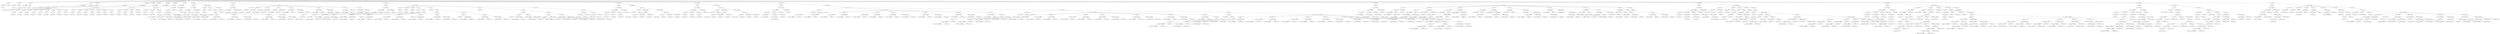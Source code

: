 digraph tree {
    "['1', 'FileAST']";
    "['11', 'Decl']";
    "['111', 'MAX_X']";
    "['1111', 'int']";
    "['112', '256']";
    "['12', 'Decl']";
    "['121', 'MAX_Y']";
    "['1211', 'int']";
    "['122', '256']";
    "['13', 'Decl']";
    "['131', 'NUM_FB']";
    "['1311', 'int']";
    "['132', '/']";
    "['1321', '*']";
    "['13211', 'MAX_X']";
    "['13212', 'MAX_Y']";
    "['1322', '4']";
    "['14', 'Decl']";
    "['141', 'NUM_3D_TRI']";
    "['1411', 'int']";
    "['142', '3192']";
    "['15', 'Typedef']";
    "['151', 'bit8']";
    "['1511', 'unsigned']";
    "['16', 'Typedef']";
    "['161', 'bit32']";
    "['1611', 'unsigned']";
    "['17', 'Typedef']";
    "['171', 'Triangle_3D']";
    "['1711', 'Struct']";
    "['17111', 'Decl']";
    "['171111', 'x0']";
    "['1711111', 'bit8']";
    "['17112', 'Decl']";
    "['171121', 'y0']";
    "['1711211', 'bit8']";
    "['17113', 'Decl']";
    "['171131', 'z0']";
    "['1711311', 'bit8']";
    "['17114', 'Decl']";
    "['171141', 'x1']";
    "['1711411', 'bit8']";
    "['17115', 'Decl']";
    "['171151', 'y1']";
    "['1711511', 'bit8']";
    "['17116', 'Decl']";
    "['171161', 'z1']";
    "['1711611', 'bit8']";
    "['17117', 'Decl']";
    "['171171', 'x2']";
    "['1711711', 'bit8']";
    "['17118', 'Decl']";
    "['171181', 'y2']";
    "['1711811', 'bit8']";
    "['17119', 'Decl']";
    "['171191', 'z2']";
    "['1711911', 'bit8']";
    "['18', 'Typedef']";
    "['181', 'Triangle_2D']";
    "['1811', 'Struct']";
    "['18111', 'Decl']";
    "['181111', 'x0']";
    "['1811111', 'bit8']";
    "['18112', 'Decl']";
    "['181121', 'y0']";
    "['1811211', 'bit8']";
    "['18113', 'Decl']";
    "['181131', 'x1']";
    "['1811311', 'bit8']";
    "['18114', 'Decl']";
    "['181141', 'y1']";
    "['1811411', 'bit8']";
    "['18115', 'Decl']";
    "['181151', 'x2']";
    "['1811511', 'bit8']";
    "['18116', 'Decl']";
    "['181161', 'y2']";
    "['1811611', 'bit8']";
    "['18117', 'Decl']";
    "['181171', 'z']";
    "['1811711', 'bit8']";
    "['19', 'Typedef']";
    "['191', 'CandidatePixel']";
    "['1911', 'Struct']";
    "['19111', 'Decl']";
    "['191111', 'x']";
    "['1911111', 'bit8']";
    "['19112', 'Decl']";
    "['191121', 'y']";
    "['1911211', 'bit8']";
    "['19113', 'Decl']";
    "['191131', 'z']";
    "['1911311', 'bit8']";
    "['19114', 'Decl']";
    "['191141', 'color']";
    "['1911411', 'bit8']";
    "['110', 'Typedef']";
    "['1101', 'Pixel']";
    "['11011', 'Struct']";
    "['110111', 'Decl']";
    "['1101111', 'x']";
    "['11011111', 'bit8']";
    "['110112', 'Decl']";
    "['1101121', 'y']";
    "['11011211', 'bit8']";
    "['110113', 'Decl']";
    "['1101131', 'color']";
    "['11011311', 'bit8']";
    "['111', 'Decl']";
    "['1111', 'FuncDecl']";
    "['11111', 'ParamList']";
    "['111111', 'Decl']";
    "['1111111', 'ArrayDecl']";
    "['11111111', 'triangle_3ds']";
    "['111111111', 'Triangle_3D']";
    "['11111112', 'NUM_3D_TRI']";
    "['111112', 'Decl']";
    "['1111121', 'ArrayDecl']";
    "['11111211', 'ArrayDecl']";
    "['111112111', 'output']";
    "['1111121111', 'bit8']";
    "['111112112', 'MAX_Y']";
    "['11111212', 'MAX_X']";
    "['11112', 'rendering_sw']";
    "['111121', 'void']";
    "['112', 'FuncDef']";
    "['1121', 'Decl']";
    "['11211', 'FuncDecl']";
    "['112111', 'ParamList']";
    "['1121111', 'Decl']";
    "['11211111', 'triangle_2d']";
    "['112111111', 'Triangle_2D']";
    "['112112', 'check_clockwise']";
    "['1121121', 'int']";
    "['1122', 'Compound']";
    "['11221', 'Decl']";
    "['112211', 'cw']";
    "['1122111', 'int']";
    "['11222', '=']";
    "['112221', 'cw']";
    "['112222', '-']";
    "['1122221', '*']";
    "['11222211', '-']";
    "['112222111', 'StructRef']";
    "['1122221111', 'triangle_2d']";
    "['1122221112', 'x2']";
    "['112222112', 'StructRef']";
    "['1122221121', 'triangle_2d']";
    "['1122221122', 'x0']";
    "['11222212', '-']";
    "['112222121', 'StructRef']";
    "['1122221211', 'triangle_2d']";
    "['1122221212', 'y1']";
    "['112222122', 'StructRef']";
    "['1122221221', 'triangle_2d']";
    "['1122221222', 'y0']";
    "['1122222', '*']";
    "['11222221', '-']";
    "['112222211', 'StructRef']";
    "['1122222111', 'triangle_2d']";
    "['1122222112', 'y2']";
    "['112222212', 'StructRef']";
    "['1122222121', 'triangle_2d']";
    "['1122222122', 'y0']";
    "['11222222', '-']";
    "['112222221', 'StructRef']";
    "['1122222211', 'triangle_2d']";
    "['1122222212', 'x1']";
    "['112222222', 'StructRef']";
    "['1122222221', 'triangle_2d']";
    "['1122222222', 'x0']";
    "['11223', 'Return']";
    "['112231', 'cw']";
    "['113', 'FuncDef']";
    "['1131', 'Decl']";
    "['11311', 'FuncDecl']";
    "['113111', 'ParamList']";
    "['1131111', 'Decl']";
    "['11311111', 'PtrDecl']";
    "['113111111', 'triangle_2d']";
    "['1131111111', 'Triangle_2D']";
    "['113112', 'clockwise_vertices']";
    "['1131121', 'void']";
    "['1132', 'Compound']";
    "['11321', 'Decl']";
    "['113211', 'tmp_x']";
    "['1132111', 'bit8']";
    "['11322', 'Decl']";
    "['113221', 'tmp_y']";
    "['1132211', 'bit8']";
    "['11323', '=']";
    "['113231', 'tmp_x']";
    "['113232', 'StructRef']";
    "['1132321', 'triangle_2d']";
    "['1132322', 'x0']";
    "['11324', '=']";
    "['113241', 'tmp_y']";
    "['113242', 'StructRef']";
    "['1132421', 'triangle_2d']";
    "['1132422', 'y0']";
    "['11325', '=']";
    "['113251', 'StructRef']";
    "['1132511', 'triangle_2d']";
    "['1132512', 'x0']";
    "['113252', 'StructRef']";
    "['1132521', 'triangle_2d']";
    "['1132522', 'x1']";
    "['11326', '=']";
    "['113261', 'StructRef']";
    "['1132611', 'triangle_2d']";
    "['1132612', 'y0']";
    "['113262', 'StructRef']";
    "['1132621', 'triangle_2d']";
    "['1132622', 'y1']";
    "['11327', '=']";
    "['113271', 'StructRef']";
    "['1132711', 'triangle_2d']";
    "['1132712', 'x1']";
    "['113272', 'tmp_x']";
    "['11328', '=']";
    "['113281', 'StructRef']";
    "['1132811', 'triangle_2d']";
    "['1132812', 'y1']";
    "['113282', 'tmp_y']";
    "['114', 'FuncDef']";
    "['1141', 'Decl']";
    "['11411', 'FuncDecl']";
    "['114111', 'ParamList']";
    "['1141111', 'Decl']";
    "['11411111', 'x']";
    "['114111111', 'bit8']";
    "['1141112', 'Decl']";
    "['11411121', 'y']";
    "['114111211', 'bit8']";
    "['1141113', 'Decl']";
    "['11411131', 'triangle_2d']";
    "['114111311', 'Triangle_2D']";
    "['114112', 'pixel_in_triangle']";
    "['1141121', 'int']";
    "['1142', 'Compound']";
    "['11421', 'Decl']";
    "['114211', 'pi0']";
    "['1142111', 'int']";
    "['11422', 'Decl']";
    "['114221', 'pi1']";
    "['1142211', 'int']";
    "['11423', 'Decl']";
    "['114231', 'pi2']";
    "['1142311', 'int']";
    "['11424', '=']";
    "['114241', 'pi0']";
    "['114242', '-']";
    "['1142421', '*']";
    "['11424211', '-']";
    "['114242111', 'x']";
    "['114242112', 'StructRef']";
    "['1142421121', 'triangle_2d']";
    "['1142421122', 'x0']";
    "['11424212', '-']";
    "['114242121', 'StructRef']";
    "['1142421211', 'triangle_2d']";
    "['1142421212', 'y1']";
    "['114242122', 'StructRef']";
    "['1142421221', 'triangle_2d']";
    "['1142421222', 'y0']";
    "['1142422', '*']";
    "['11424221', '-']";
    "['114242211', 'y']";
    "['114242212', 'StructRef']";
    "['1142422121', 'triangle_2d']";
    "['1142422122', 'y0']";
    "['11424222', '-']";
    "['114242221', 'StructRef']";
    "['1142422211', 'triangle_2d']";
    "['1142422212', 'x1']";
    "['114242222', 'StructRef']";
    "['1142422221', 'triangle_2d']";
    "['1142422222', 'x0']";
    "['11425', '=']";
    "['114251', 'pi1']";
    "['114252', '-']";
    "['1142521', '*']";
    "['11425211', '-']";
    "['114252111', 'x']";
    "['114252112', 'StructRef']";
    "['1142521121', 'triangle_2d']";
    "['1142521122', 'x1']";
    "['11425212', '-']";
    "['114252121', 'StructRef']";
    "['1142521211', 'triangle_2d']";
    "['1142521212', 'y2']";
    "['114252122', 'StructRef']";
    "['1142521221', 'triangle_2d']";
    "['1142521222', 'y1']";
    "['1142522', '*']";
    "['11425221', '-']";
    "['114252211', 'y']";
    "['114252212', 'StructRef']";
    "['1142522121', 'triangle_2d']";
    "['1142522122', 'y1']";
    "['11425222', '-']";
    "['114252221', 'StructRef']";
    "['1142522211', 'triangle_2d']";
    "['1142522212', 'x2']";
    "['114252222', 'StructRef']";
    "['1142522221', 'triangle_2d']";
    "['1142522222', 'x1']";
    "['11426', '=']";
    "['114261', 'pi2']";
    "['114262', '-']";
    "['1142621', '*']";
    "['11426211', '-']";
    "['114262111', 'x']";
    "['114262112', 'StructRef']";
    "['1142621121', 'triangle_2d']";
    "['1142621122', 'x2']";
    "['11426212', '-']";
    "['114262121', 'StructRef']";
    "['1142621211', 'triangle_2d']";
    "['1142621212', 'y0']";
    "['114262122', 'StructRef']";
    "['1142621221', 'triangle_2d']";
    "['1142621222', 'y2']";
    "['1142622', '*']";
    "['11426221', '-']";
    "['114262211', 'y']";
    "['114262212', 'StructRef']";
    "['1142622121', 'triangle_2d']";
    "['1142622122', 'y2']";
    "['11426222', '-']";
    "['114262221', 'StructRef']";
    "['1142622211', 'triangle_2d']";
    "['1142622212', 'x0']";
    "['114262222', 'StructRef']";
    "['1142622221', 'triangle_2d']";
    "['1142622222', 'x2']";
    "['11427', 'Return']";
    "['114271', '&&']";
    "['1142711', '&&']";
    "['11427111', '>=']";
    "['114271111', 'pi0']";
    "['114271112', '0']";
    "['11427112', '>=']";
    "['114271121', 'pi1']";
    "['114271122', '0']";
    "['1142712', '>=']";
    "['11427121', 'pi2']";
    "['11427122', '0']";
    "['115', 'FuncDef']";
    "['1151', 'Decl']";
    "['11511', 'FuncDecl']";
    "['115111', 'ParamList']";
    "['1151111', 'Decl']";
    "['11511111', 'in0']";
    "['115111111', 'bit8']";
    "['1151112', 'Decl']";
    "['11511121', 'in1']";
    "['115111211', 'bit8']";
    "['1151113', 'Decl']";
    "['11511131', 'in2']";
    "['115111311', 'bit8']";
    "['115112', 'find_min']";
    "['1151121', 'bit8']";
    "['1152', 'Compound']";
    "['11521', 'If']";
    "['115211', '<']";
    "['1152111', 'in0']";
    "['1152112', 'in1']";
    "['115212', 'Compound']";
    "['1152121', 'If']";
    "['11521211', '<']";
    "['115212111', 'in0']";
    "['115212112', 'in2']";
    "['11521212', 'Return']";
    "['115212121', 'in0']";
    "['11521213', 'Return']";
    "['115212131', 'in2']";
    "['115213', 'Compound']";
    "['1152131', 'If']";
    "['11521311', '<']";
    "['115213111', 'in1']";
    "['115213112', 'in2']";
    "['11521312', 'Return']";
    "['115213121', 'in1']";
    "['11521313', 'Return']";
    "['115213131', 'in2']";
    "['116', 'FuncDef']";
    "['1161', 'Decl']";
    "['11611', 'FuncDecl']";
    "['116111', 'ParamList']";
    "['1161111', 'Decl']";
    "['11611111', 'in0']";
    "['116111111', 'bit8']";
    "['1161112', 'Decl']";
    "['11611121', 'in1']";
    "['116111211', 'bit8']";
    "['1161113', 'Decl']";
    "['11611131', 'in2']";
    "['116111311', 'bit8']";
    "['116112', 'find_max']";
    "['1161121', 'bit8']";
    "['1162', 'Compound']";
    "['11621', 'If']";
    "['116211', '>']";
    "['1162111', 'in0']";
    "['1162112', 'in1']";
    "['116212', 'Compound']";
    "['1162121', 'If']";
    "['11621211', '>']";
    "['116212111', 'in0']";
    "['116212112', 'in2']";
    "['11621212', 'Return']";
    "['116212121', 'in0']";
    "['11621213', 'Return']";
    "['116212131', 'in2']";
    "['116213', 'Compound']";
    "['1162131', 'If']";
    "['11621311', '>']";
    "['116213111', 'in1']";
    "['116213112', 'in2']";
    "['11621312', 'Return']";
    "['116213121', 'in1']";
    "['11621313', 'Return']";
    "['116213131', 'in2']";
    "['117', 'FuncDef']";
    "['1171', 'Decl']";
    "['11711', 'FuncDecl']";
    "['117111', 'ParamList']";
    "['1171111', 'Decl']";
    "['11711111', 'triangle_3d']";
    "['117111111', 'Triangle_3D']";
    "['1171112', 'Decl']";
    "['11711121', 'PtrDecl']";
    "['117111211', 'triangle_2d']";
    "['1171112111', 'Triangle_2D']";
    "['1171113', 'Decl']";
    "['11711131', 'angle']";
    "['117111311', 'int']";
    "['117112', 'projection']";
    "['1171121', 'void']";
    "['1172', 'Compound']";
    "['11721', 'If']";
    "['117211', '==']";
    "['1172111', 'angle']";
    "['1172112', '0']";
    "['117212', 'Compound']";
    "['1172121', '=']";
    "['11721211', 'StructRef']";
    "['117212111', 'triangle_2d']";
    "['117212112', 'x0']";
    "['11721212', 'StructRef']";
    "['117212121', 'triangle_3d']";
    "['117212122', 'x0']";
    "['1172122', '=']";
    "['11721221', 'StructRef']";
    "['117212211', 'triangle_2d']";
    "['117212212', 'y0']";
    "['11721222', 'StructRef']";
    "['117212221', 'triangle_3d']";
    "['117212222', 'y0']";
    "['1172123', '=']";
    "['11721231', 'StructRef']";
    "['117212311', 'triangle_2d']";
    "['117212312', 'x1']";
    "['11721232', 'StructRef']";
    "['117212321', 'triangle_3d']";
    "['117212322', 'x1']";
    "['1172124', '=']";
    "['11721241', 'StructRef']";
    "['117212411', 'triangle_2d']";
    "['117212412', 'y1']";
    "['11721242', 'StructRef']";
    "['117212421', 'triangle_3d']";
    "['117212422', 'y1']";
    "['1172125', '=']";
    "['11721251', 'StructRef']";
    "['117212511', 'triangle_2d']";
    "['117212512', 'x2']";
    "['11721252', 'StructRef']";
    "['117212521', 'triangle_3d']";
    "['117212522', 'x2']";
    "['1172126', '=']";
    "['11721261', 'StructRef']";
    "['117212611', 'triangle_2d']";
    "['117212612', 'y2']";
    "['11721262', 'StructRef']";
    "['117212621', 'triangle_3d']";
    "['117212622', 'y2']";
    "['1172127', '=']";
    "['11721271', 'StructRef']";
    "['117212711', 'triangle_2d']";
    "['117212712', 'z']";
    "['11721272', '+']";
    "['117212721', '+']";
    "['1172127211', '/']";
    "['11721272111', 'StructRef']";
    "['117212721111', 'triangle_3d']";
    "['117212721112', 'z0']";
    "['11721272112', '3']";
    "['1172127212', '/']";
    "['11721272121', 'StructRef']";
    "['117212721211', 'triangle_3d']";
    "['117212721212', 'z1']";
    "['11721272122', '3']";
    "['117212722', '/']";
    "['1172127221', 'StructRef']";
    "['11721272211', 'triangle_3d']";
    "['11721272212', 'z2']";
    "['1172127222', '3']";
    "['117213', 'If']";
    "['1172131', '==']";
    "['11721311', 'angle']";
    "['11721312', '1']";
    "['1172132', 'Compound']";
    "['11721321', '=']";
    "['117213211', 'StructRef']";
    "['1172132111', 'triangle_2d']";
    "['1172132112', 'x0']";
    "['117213212', 'StructRef']";
    "['1172132121', 'triangle_3d']";
    "['1172132122', 'x0']";
    "['11721322', '=']";
    "['117213221', 'StructRef']";
    "['1172132211', 'triangle_2d']";
    "['1172132212', 'y0']";
    "['117213222', 'StructRef']";
    "['1172132221', 'triangle_3d']";
    "['1172132222', 'z0']";
    "['11721323', '=']";
    "['117213231', 'StructRef']";
    "['1172132311', 'triangle_2d']";
    "['1172132312', 'x1']";
    "['117213232', 'StructRef']";
    "['1172132321', 'triangle_3d']";
    "['1172132322', 'x1']";
    "['11721324', '=']";
    "['117213241', 'StructRef']";
    "['1172132411', 'triangle_2d']";
    "['1172132412', 'y1']";
    "['117213242', 'StructRef']";
    "['1172132421', 'triangle_3d']";
    "['1172132422', 'z1']";
    "['11721325', '=']";
    "['117213251', 'StructRef']";
    "['1172132511', 'triangle_2d']";
    "['1172132512', 'x2']";
    "['117213252', 'StructRef']";
    "['1172132521', 'triangle_3d']";
    "['1172132522', 'x2']";
    "['11721326', '=']";
    "['117213261', 'StructRef']";
    "['1172132611', 'triangle_2d']";
    "['1172132612', 'y2']";
    "['117213262', 'StructRef']";
    "['1172132621', 'triangle_3d']";
    "['1172132622', 'z2']";
    "['11721327', '=']";
    "['117213271', 'StructRef']";
    "['1172132711', 'triangle_2d']";
    "['1172132712', 'z']";
    "['117213272', '+']";
    "['1172132721', '+']";
    "['11721327211', '/']";
    "['117213272111', 'StructRef']";
    "['1172132721111', 'triangle_3d']";
    "['1172132721112', 'y0']";
    "['117213272112', '3']";
    "['11721327212', '/']";
    "['117213272121', 'StructRef']";
    "['1172132721211', 'triangle_3d']";
    "['1172132721212', 'y1']";
    "['117213272122', '3']";
    "['1172132722', '/']";
    "['11721327221', 'StructRef']";
    "['117213272211', 'triangle_3d']";
    "['117213272212', 'y2']";
    "['11721327222', '3']";
    "['1172133', 'If']";
    "['11721331', '==']";
    "['117213311', 'angle']";
    "['117213312', '2']";
    "['11721332', 'Compound']";
    "['117213321', '=']";
    "['1172133211', 'StructRef']";
    "['11721332111', 'triangle_2d']";
    "['11721332112', 'x0']";
    "['1172133212', 'StructRef']";
    "['11721332121', 'triangle_3d']";
    "['11721332122', 'z0']";
    "['117213322', '=']";
    "['1172133221', 'StructRef']";
    "['11721332211', 'triangle_2d']";
    "['11721332212', 'y0']";
    "['1172133222', 'StructRef']";
    "['11721332221', 'triangle_3d']";
    "['11721332222', 'y0']";
    "['117213323', '=']";
    "['1172133231', 'StructRef']";
    "['11721332311', 'triangle_2d']";
    "['11721332312', 'x1']";
    "['1172133232', 'StructRef']";
    "['11721332321', 'triangle_3d']";
    "['11721332322', 'z1']";
    "['117213324', '=']";
    "['1172133241', 'StructRef']";
    "['11721332411', 'triangle_2d']";
    "['11721332412', 'y1']";
    "['1172133242', 'StructRef']";
    "['11721332421', 'triangle_3d']";
    "['11721332422', 'y1']";
    "['117213325', '=']";
    "['1172133251', 'StructRef']";
    "['11721332511', 'triangle_2d']";
    "['11721332512', 'x2']";
    "['1172133252', 'StructRef']";
    "['11721332521', 'triangle_3d']";
    "['11721332522', 'z2']";
    "['117213326', '=']";
    "['1172133261', 'StructRef']";
    "['11721332611', 'triangle_2d']";
    "['11721332612', 'y2']";
    "['1172133262', 'StructRef']";
    "['11721332621', 'triangle_3d']";
    "['11721332622', 'y2']";
    "['117213327', '=']";
    "['1172133271', 'StructRef']";
    "['11721332711', 'triangle_2d']";
    "['11721332712', 'z']";
    "['1172133272', '+']";
    "['11721332721', '+']";
    "['117213327211', '/']";
    "['1172133272111', 'StructRef']";
    "['11721332721111', 'triangle_3d']";
    "['11721332721112', 'x0']";
    "['1172133272112', '3']";
    "['117213327212', '/']";
    "['1172133272121', 'StructRef']";
    "['11721332721211', 'triangle_3d']";
    "['11721332721212', 'x1']";
    "['1172133272122', '3']";
    "['11721332722', '/']";
    "['117213327221', 'StructRef']";
    "['1172133272211', 'triangle_3d']";
    "['1172133272212', 'x2']";
    "['117213327222', '3']";
    "['118', 'FuncDef']";
    "['1181', 'Decl']";
    "['11811', 'FuncDecl']";
    "['118111', 'ParamList']";
    "['1181111', 'Decl']";
    "['11811111', 'triangle_2d']";
    "['118111111', 'Triangle_2D']";
    "['1181112', 'Decl']";
    "['11811121', 'ArrayDecl']";
    "['118111211', 'max_min']";
    "['1181112111', 'bit8']";
    "['1181113', 'Decl']";
    "['11811131', 'ArrayDecl']";
    "['118111311', 'max_index']";
    "['1181113111', 'int']";
    "['118112', 'rasterization1']";
    "['1181121', 'int']";
    "['1182', 'Compound']";
    "['11821', 'If']";
    "['118211', '==']";
    "['1182111', 'FuncCall']";
    "['11821111', 'check_clockwise']";
    "['11821112', 'ExprList']";
    "['118211121', 'triangle_2d']";
    "['1182112', '0']";
    "['118212', 'Return']";
    "['1182121', '1']";
    "['11822', 'If']";
    "['118221', '<']";
    "['1182211', 'FuncCall']";
    "['11822111', 'check_clockwise']";
    "['11822112', 'ExprList']";
    "['118221121', 'triangle_2d']";
    "['1182212', '0']";
    "['118222', 'FuncCall']";
    "['1182221', 'clockwise_vertices']";
    "['1182222', 'ExprList']";
    "['11822221', '&']";
    "['118222211', 'triangle_2d']";
    "['11823', '=']";
    "['118231', 'ArrayRef']";
    "['1182311', 'max_min']";
    "['1182312', '0']";
    "['118232', 'FuncCall']";
    "['1182321', 'find_min']";
    "['1182322', 'ExprList']";
    "['11823221', 'StructRef']";
    "['118232211', 'triangle_2d']";
    "['118232212', 'x0']";
    "['11823222', 'StructRef']";
    "['118232221', 'triangle_2d']";
    "['118232222', 'x1']";
    "['11823223', 'StructRef']";
    "['118232231', 'triangle_2d']";
    "['118232232', 'x2']";
    "['11824', '=']";
    "['118241', 'ArrayRef']";
    "['1182411', 'max_min']";
    "['1182412', '1']";
    "['118242', 'FuncCall']";
    "['1182421', 'find_max']";
    "['1182422', 'ExprList']";
    "['11824221', 'StructRef']";
    "['118242211', 'triangle_2d']";
    "['118242212', 'x0']";
    "['11824222', 'StructRef']";
    "['118242221', 'triangle_2d']";
    "['118242222', 'x1']";
    "['11824223', 'StructRef']";
    "['118242231', 'triangle_2d']";
    "['118242232', 'x2']";
    "['11825', '=']";
    "['118251', 'ArrayRef']";
    "['1182511', 'max_min']";
    "['1182512', '2']";
    "['118252', 'FuncCall']";
    "['1182521', 'find_min']";
    "['1182522', 'ExprList']";
    "['11825221', 'StructRef']";
    "['118252211', 'triangle_2d']";
    "['118252212', 'y0']";
    "['11825222', 'StructRef']";
    "['118252221', 'triangle_2d']";
    "['118252222', 'y1']";
    "['11825223', 'StructRef']";
    "['118252231', 'triangle_2d']";
    "['118252232', 'y2']";
    "['11826', '=']";
    "['118261', 'ArrayRef']";
    "['1182611', 'max_min']";
    "['1182612', '3']";
    "['118262', 'FuncCall']";
    "['1182621', 'find_max']";
    "['1182622', 'ExprList']";
    "['11826221', 'StructRef']";
    "['118262211', 'triangle_2d']";
    "['118262212', 'y0']";
    "['11826222', 'StructRef']";
    "['118262221', 'triangle_2d']";
    "['118262222', 'y1']";
    "['11826223', 'StructRef']";
    "['118262231', 'triangle_2d']";
    "['118262232', 'y2']";
    "['11827', '=']";
    "['118271', 'ArrayRef']";
    "['1182711', 'max_min']";
    "['1182712', '4']";
    "['118272', '-']";
    "['1182721', 'ArrayRef']";
    "['11827211', 'max_min']";
    "['11827212', '1']";
    "['1182722', 'ArrayRef']";
    "['11827221', 'max_min']";
    "['11827222', '0']";
    "['11828', '=']";
    "['118281', 'ArrayRef']";
    "['1182811', 'max_index']";
    "['1182812', '0']";
    "['118282', '*']";
    "['1182821', '-']";
    "['11828211', 'ArrayRef']";
    "['118282111', 'max_min']";
    "['118282112', '1']";
    "['11828212', 'ArrayRef']";
    "['118282121', 'max_min']";
    "['118282122', '0']";
    "['1182822', '-']";
    "['11828221', 'ArrayRef']";
    "['118282211', 'max_min']";
    "['118282212', '3']";
    "['11828222', 'ArrayRef']";
    "['118282221', 'max_min']";
    "['118282222', '2']";
    "['11829', 'Return']";
    "['118291', '0']";
    "['119', 'FuncDef']";
    "['1191', 'Decl']";
    "['11911', 'FuncDecl']";
    "['119111', 'ParamList']";
    "['1191111', 'Decl']";
    "['11911111', 'flag']";
    "['119111111', 'int']";
    "['1191112', 'Decl']";
    "['11911121', 'ArrayDecl']";
    "['119111211', 'max_min']";
    "['1191112111', 'bit8']";
    "['1191113', 'Decl']";
    "['11911131', 'ArrayDecl']";
    "['119111311', 'max_index']";
    "['1191113111', 'int']";
    "['1191114', 'Decl']";
    "['11911141', 'triangle_2d']";
    "['119111411', 'Triangle_2D']";
    "['1191115', 'Decl']";
    "['11911151', 'ArrayDecl']";
    "['119111511', 'fragment']";
    "['1191115111', 'CandidatePixel']";
    "['119112', 'rasterization2']";
    "['1191121', 'int']";
    "['1192', 'Compound']";
    "['11921', 'If']";
    "['119211', 'flag']";
    "['119212', 'Compound']";
    "['1192121', 'Return']";
    "['11921211', '0']";
    "['11922', 'Decl']";
    "['119221', 'color']";
    "['1192211', 'bit8']";
    "['119222', '100']";
    "['11923', 'Decl']";
    "['119231', 'i']";
    "['1192311', 'int']";
    "['119232', '0']";
    "['11924', 'Label']";
    "['119241', 'For']";
    "['1192411', 'DeclList']";
    "['11924111', 'Decl']";
    "['119241111', 'k']";
    "['1192411111', 'int']";
    "['119241112', '0']";
    "['1192412', '<']";
    "['11924121', 'k']";
    "['11924122', 'ArrayRef']";
    "['119241221', 'max_index']";
    "['119241222', '0']";
    "['1192413', '++']";
    "['11924131', 'k']";
    "['1192414', 'Compound']";
    "['11924141', 'Decl']";
    "['119241411', 'x']";
    "['1192414111', 'bit8']";
    "['119241412', '+']";
    "['1192414121', 'ArrayRef']";
    "['11924141211', 'max_min']";
    "['11924141212', '0']";
    "['1192414122', '%']";
    "['11924141221', 'k']";
    "['11924141222', 'ArrayRef']";
    "['119241412221', 'max_min']";
    "['119241412222', '4']";
    "['11924142', 'Decl']";
    "['119241421', 'y']";
    "['1192414211', 'bit8']";
    "['119241422', '+']";
    "['1192414221', 'ArrayRef']";
    "['11924142211', 'max_min']";
    "['11924142212', '2']";
    "['1192414222', '/']";
    "['11924142221', 'k']";
    "['11924142222', 'ArrayRef']";
    "['119241422221', 'max_min']";
    "['119241422222', '4']";
    "['11924143', 'If']";
    "['119241431', 'FuncCall']";
    "['1192414311', 'pixel_in_triangle']";
    "['1192414312', 'ExprList']";
    "['11924143121', 'x']";
    "['11924143122', 'y']";
    "['11924143123', 'triangle_2d']";
    "['119241432', 'Compound']";
    "['1192414321', '=']";
    "['11924143211', 'StructRef']";
    "['119241432111', 'ArrayRef']";
    "['1192414321111', 'fragment']";
    "['1192414321112', 'i']";
    "['119241432112', 'x']";
    "['11924143212', 'x']";
    "['1192414322', '=']";
    "['11924143221', 'StructRef']";
    "['119241432211', 'ArrayRef']";
    "['1192414322111', 'fragment']";
    "['1192414322112', 'i']";
    "['119241432212', 'y']";
    "['11924143222', 'y']";
    "['1192414323', '=']";
    "['11924143231', 'StructRef']";
    "['119241432311', 'ArrayRef']";
    "['1192414323111', 'fragment']";
    "['1192414323112', 'i']";
    "['119241432312', 'z']";
    "['11924143232', 'StructRef']";
    "['119241432321', 'triangle_2d']";
    "['119241432322', 'z']";
    "['1192414324', '=']";
    "['11924143241', 'StructRef']";
    "['119241432411', 'ArrayRef']";
    "['1192414324111', 'fragment']";
    "['1192414324112', 'i']";
    "['119241432412', 'color']";
    "['11924143242', 'color']";
    "['1192414325', '++']";
    "['11924143251', 'i']";
    "['11925', 'Return']";
    "['119251', 'i']";
    "['120', 'FuncDef']";
    "['1201', 'Decl']";
    "['12011', 'FuncDecl']";
    "['120111', 'ParamList']";
    "['1201111', 'Decl']";
    "['12011111', 'counter']";
    "['120111111', 'int']";
    "['1201112', 'Decl']";
    "['12011121', 'ArrayDecl']";
    "['120111211', 'fragments']";
    "['1201112111', 'CandidatePixel']";
    "['1201113', 'Decl']";
    "['12011131', 'size']";
    "['120111311', 'int']";
    "['1201114', 'Decl']";
    "['12011141', 'ArrayDecl']";
    "['120111411', 'pixels']";
    "['1201114111', 'Pixel']";
    "['120112', 'zculling']";
    "['1201121', 'int']";
    "['1202', 'Compound']";
    "['12021', 'Decl']";
    "['120211', 'ArrayDecl']";
    "['1202111', 'ArrayDecl']";
    "['12021111', 'z_buffer']";
    "['120211111', 'bit8']";
    "['12021112', 'MAX_Y']";
    "['1202112', 'MAX_X']";
    "['12022', 'If']";
    "['120221', '==']";
    "['1202211', 'counter']";
    "['1202212', '0']";
    "['120222', 'Compound']";
    "['1202221', 'Label']";
    "['12022211', 'For']";
    "['120222111', 'DeclList']";
    "['1202221111', 'Decl']";
    "['12022211111', 'i']";
    "['120222111111', 'int']";
    "['12022211112', '0']";
    "['120222112', '<']";
    "['1202221121', 'i']";
    "['1202221122', 'MAX_X']";
    "['120222113', '++']";
    "['1202221131', 'i']";
    "['120222114', 'Compound']";
    "['1202221141', 'Label']";
    "['12022211411', 'For']";
    "['120222114111', 'DeclList']";
    "['1202221141111', 'Decl']";
    "['12022211411111', 'j']";
    "['120222114111111', 'int']";
    "['12022211411112', '0']";
    "['120222114112', '<']";
    "['1202221141121', 'j']";
    "['1202221141122', 'MAX_Y']";
    "['120222114113', '++']";
    "['1202221141131', 'j']";
    "['120222114114', 'Compound']";
    "['1202221141141', '=']";
    "['12022211411411', 'ArrayRef']";
    "['120222114114111', 'ArrayRef']";
    "['1202221141141111', 'z_buffer']";
    "['1202221141141112', 'i']";
    "['120222114114112', 'j']";
    "['12022211411412', '255']";
    "['12023', 'Decl']";
    "['120231', 'pixel_cntr']";
    "['1202311', 'int']";
    "['120232', '0']";
    "['12024', 'Label']";
    "['120241', 'For']";
    "['1202411', 'DeclList']";
    "['12024111', 'Decl']";
    "['120241111', 'n']";
    "['1202411111', 'int']";
    "['120241112', '0']";
    "['1202412', '<']";
    "['12024121', 'n']";
    "['12024122', 'size']";
    "['1202413', '++']";
    "['12024131', 'n']";
    "['1202414', 'Compound']";
    "['12024141', 'If']";
    "['120241411', '<']";
    "['1202414111', 'StructRef']";
    "['12024141111', 'ArrayRef']";
    "['120241411111', 'fragments']";
    "['120241411112', 'n']";
    "['12024141112', 'z']";
    "['1202414112', 'ArrayRef']";
    "['12024141121', 'ArrayRef']";
    "['120241411211', 'z_buffer']";
    "['120241411212', 'StructRef']";
    "['1202414112121', 'ArrayRef']";
    "['12024141121211', 'fragments']";
    "['12024141121212', 'n']";
    "['1202414112122', 'y']";
    "['12024141122', 'StructRef']";
    "['120241411221', 'ArrayRef']";
    "['1202414112211', 'fragments']";
    "['1202414112212', 'n']";
    "['120241411222', 'x']";
    "['120241412', 'Compound']";
    "['1202414121', '=']";
    "['12024141211', 'StructRef']";
    "['120241412111', 'ArrayRef']";
    "['1202414121111', 'pixels']";
    "['1202414121112', 'pixel_cntr']";
    "['120241412112', 'x']";
    "['12024141212', 'StructRef']";
    "['120241412121', 'ArrayRef']";
    "['1202414121211', 'fragments']";
    "['1202414121212', 'n']";
    "['120241412122', 'x']";
    "['1202414122', '=']";
    "['12024141221', 'StructRef']";
    "['120241412211', 'ArrayRef']";
    "['1202414122111', 'pixels']";
    "['1202414122112', 'pixel_cntr']";
    "['120241412212', 'y']";
    "['12024141222', 'StructRef']";
    "['120241412221', 'ArrayRef']";
    "['1202414122211', 'fragments']";
    "['1202414122212', 'n']";
    "['120241412222', 'y']";
    "['1202414123', '=']";
    "['12024141231', 'StructRef']";
    "['120241412311', 'ArrayRef']";
    "['1202414123111', 'pixels']";
    "['1202414123112', 'pixel_cntr']";
    "['120241412312', 'color']";
    "['12024141232', 'StructRef']";
    "['120241412321', 'ArrayRef']";
    "['1202414123211', 'fragments']";
    "['1202414123212', 'n']";
    "['120241412322', 'color']";
    "['1202414124', '++']";
    "['12024141241', 'pixel_cntr']";
    "['1202414125', '=']";
    "['12024141251', 'ArrayRef']";
    "['120241412511', 'ArrayRef']";
    "['1202414125111', 'z_buffer']";
    "['1202414125112', 'StructRef']";
    "['12024141251121', 'ArrayRef']";
    "['120241412511211', 'fragments']";
    "['120241412511212', 'n']";
    "['12024141251122', 'y']";
    "['120241412512', 'StructRef']";
    "['1202414125121', 'ArrayRef']";
    "['12024141251211', 'fragments']";
    "['12024141251212', 'n']";
    "['1202414125122', 'x']";
    "['12024141252', 'StructRef']";
    "['120241412521', 'ArrayRef']";
    "['1202414125211', 'fragments']";
    "['1202414125212', 'n']";
    "['120241412522', 'z']";
    "['12025', 'Return']";
    "['120251', 'pixel_cntr']";
    "['121', 'FuncDef']";
    "['1211', 'Decl']";
    "['12111', 'FuncDecl']";
    "['121111', 'ParamList']";
    "['1211111', 'Decl']";
    "['12111111', 'counter']";
    "['121111111', 'int']";
    "['1211112', 'Decl']";
    "['12111121', 'size_pixels']";
    "['121111211', 'int']";
    "['1211113', 'Decl']";
    "['12111131', 'ArrayDecl']";
    "['121111311', 'pixels']";
    "['1211113111', 'Pixel']";
    "['1211114', 'Decl']";
    "['12111141', 'ArrayDecl']";
    "['121111411', 'ArrayDecl']";
    "['1211114111', 'frame_buffer']";
    "['12111141111', 'bit8']";
    "['1211114112', 'MAX_Y']";
    "['121111412', 'MAX_X']";
    "['121112', 'coloringFB']";
    "['1211121', 'void']";
    "['1212', 'Compound']";
    "['12121', 'If']";
    "['121211', '==']";
    "['1212111', 'counter']";
    "['1212112', '0']";
    "['121212', 'Compound']";
    "['1212121', 'Label']";
    "['12121211', 'For']";
    "['121212111', 'DeclList']";
    "['1212121111', 'Decl']";
    "['12121211111', 'i']";
    "['121212111111', 'int']";
    "['12121211112', '0']";
    "['121212112', '<']";
    "['1212121121', 'i']";
    "['1212121122', 'MAX_X']";
    "['121212113', '++']";
    "['1212121131', 'i']";
    "['121212114', 'Compound']";
    "['1212121141', 'Label']";
    "['12121211411', 'For']";
    "['121212114111', 'DeclList']";
    "['1212121141111', 'Decl']";
    "['12121211411111', 'j']";
    "['121212114111111', 'int']";
    "['12121211411112', '0']";
    "['121212114112', '<']";
    "['1212121141121', 'j']";
    "['1212121141122', 'MAX_Y']";
    "['121212114113', '++']";
    "['1212121141131', 'j']";
    "['121212114114', '=']";
    "['1212121141141', 'ArrayRef']";
    "['12121211411411', 'ArrayRef']";
    "['121212114114111', 'frame_buffer']";
    "['121212114114112', 'i']";
    "['12121211411412', 'j']";
    "['1212121141142', '0']";
    "['12122', 'Label']";
    "['121221', 'For']";
    "['1212211', 'DeclList']";
    "['12122111', 'Decl']";
    "['121221111', 'i']";
    "['1212211111', 'int']";
    "['121221112', '0']";
    "['1212212', '<']";
    "['12122121', 'i']";
    "['12122122', 'size_pixels']";
    "['1212213', '++']";
    "['12122131', 'i']";
    "['1212214', '=']";
    "['12122141', 'ArrayRef']";
    "['121221411', 'ArrayRef']";
    "['1212214111', 'frame_buffer']";
    "['1212214112', 'StructRef']";
    "['12122141121', 'ArrayRef']";
    "['121221411211', 'pixels']";
    "['121221411212', 'i']";
    "['12122141122', 'x']";
    "['121221412', 'StructRef']";
    "['1212214121', 'ArrayRef']";
    "['12122141211', 'pixels']";
    "['12122141212', 'i']";
    "['1212214122', 'y']";
    "['12122142', 'StructRef']";
    "['121221421', 'ArrayRef']";
    "['1212214211', 'pixels']";
    "['1212214212', 'i']";
    "['121221422', 'color']";
    "['122', 'FuncDef']";
    "['1221', 'Decl']";
    "['12211', 'FuncDecl']";
    "['122111', 'ParamList']";
    "['1221111', 'Decl']";
    "['12211111', 'ArrayDecl']";
    "['122111111', 'triangle_3ds']";
    "['1221111111', 'Triangle_3D']";
    "['122111112', 'NUM_3D_TRI']";
    "['1221112', 'Decl']";
    "['12211121', 'ArrayDecl']";
    "['122111211', 'ArrayDecl']";
    "['1221112111', 'output']";
    "['12211121111', 'bit8']";
    "['1221112112', 'MAX_Y']";
    "['122111212', 'MAX_X']";
    "['122112', 'rendering_sw']";
    "['1221121', 'void']";
    "['1222', 'Compound']";
    "['12221', 'Decl']";
    "['122211', 'triangle_2ds']";
    "['1222111', 'Triangle_2D']";
    "['12222', 'Decl']";
    "['122221', 'angle']";
    "['1222211', 'int']";
    "['122222', '0']";
    "['12223', 'Decl']";
    "['122231', 'ArrayDecl']";
    "['1222311', 'max_min']";
    "['12223111', 'bit8']";
    "['1222312', '5']";
    "['12224', 'Decl']";
    "['122241', 'ArrayDecl']";
    "['1222411', 'max_index']";
    "['12224111', 'int']";
    "['1222412', '1']";
    "['12225', 'Decl']";
    "['122251', 'ArrayDecl']";
    "['1222511', 'fragment']";
    "['12225111', 'CandidatePixel']";
    "['1222512', '500']";
    "['12226', 'Decl']";
    "['122261', 'ArrayDecl']";
    "['1222611', 'pixels']";
    "['12226111', 'Pixel']";
    "['1222612', '500']";
    "['12227', 'Label']";
    "['122271', 'For']";
    "['1222711', 'DeclList']";
    "['12227111', 'Decl']";
    "['122271111', 'i']";
    "['1222711111', 'int']";
    "['122271112', '0']";
    "['1222712', '<']";
    "['12227121', 'i']";
    "['12227122', 'NUM_3D_TRI']";
    "['1222713', '++']";
    "['12227131', 'i']";
    "['1222714', 'Compound']";
    "['12227141', 'FuncCall']";
    "['122271411', 'projection']";
    "['122271412', 'ExprList']";
    "['1222714121', 'ArrayRef']";
    "['12227141211', 'triangle_3ds']";
    "['12227141212', 'i']";
    "['1222714122', '&']";
    "['12227141221', 'triangle_2ds']";
    "['1222714123', 'angle']";
    "['12227142', 'Decl']";
    "['122271421', 'flag']";
    "['1222714211', 'int']";
    "['122271422', 'FuncCall']";
    "['1222714221', 'rasterization1']";
    "['1222714222', 'ExprList']";
    "['12227142221', 'triangle_2ds']";
    "['12227142222', 'max_min']";
    "['12227142223', 'max_index']";
    "['12227143', 'Decl']";
    "['122271431', 'size_fragment']";
    "['1222714311', 'int']";
    "['122271432', 'FuncCall']";
    "['1222714321', 'rasterization2']";
    "['1222714322', 'ExprList']";
    "['12227143221', 'flag']";
    "['12227143222', 'max_min']";
    "['12227143223', 'max_index']";
    "['12227143224', 'triangle_2ds']";
    "['12227143225', 'fragment']";
    "['12227144', 'Decl']";
    "['122271441', 'size_pixels']";
    "['1222714411', 'int']";
    "['122271442', 'FuncCall']";
    "['1222714421', 'zculling']";
    "['1222714422', 'ExprList']";
    "['12227144221', 'i']";
    "['12227144222', 'fragment']";
    "['12227144223', 'size_fragment']";
    "['12227144224', 'pixels']";
    "['12227145', 'FuncCall']";
    "['122271451', 'coloringFB']";
    "['122271452', 'ExprList']";
    "['1222714521', 'i']";
    "['1222714522', 'size_pixels']";
    "['1222714523', 'pixels']";
    "['1222714524', 'output']";
    "['1', 'FileAST']" -> "['11', 'Decl']";
    "['1', 'FileAST']" -> "['12', 'Decl']";
    "['1', 'FileAST']" -> "['13', 'Decl']";
    "['1', 'FileAST']" -> "['14', 'Decl']";
    "['1', 'FileAST']" -> "['15', 'Typedef']";
    "['1', 'FileAST']" -> "['16', 'Typedef']";
    "['1', 'FileAST']" -> "['17', 'Typedef']";
    "['1', 'FileAST']" -> "['18', 'Typedef']";
    "['1', 'FileAST']" -> "['19', 'Typedef']";
    "['1', 'FileAST']" -> "['110', 'Typedef']";
    "['1', 'FileAST']" -> "['111', 'Decl']";
    "['1', 'FileAST']" -> "['112', 'FuncDef']";
    "['1', 'FileAST']" -> "['113', 'FuncDef']";
    "['1', 'FileAST']" -> "['114', 'FuncDef']";
    "['1', 'FileAST']" -> "['115', 'FuncDef']";
    "['1', 'FileAST']" -> "['116', 'FuncDef']";
    "['1', 'FileAST']" -> "['117', 'FuncDef']";
    "['1', 'FileAST']" -> "['118', 'FuncDef']";
    "['1', 'FileAST']" -> "['119', 'FuncDef']";
    "['1', 'FileAST']" -> "['120', 'FuncDef']";
    "['1', 'FileAST']" -> "['121', 'FuncDef']";
    "['1', 'FileAST']" -> "['122', 'FuncDef']";
    "['11', 'Decl']" -> "['111', 'MAX_X']";
    "['11', 'Decl']" -> "['112', '256']";
    "['111', 'MAX_X']" -> "['1111', 'int']";
    "['12', 'Decl']" -> "['121', 'MAX_Y']";
    "['12', 'Decl']" -> "['122', '256']";
    "['121', 'MAX_Y']" -> "['1211', 'int']";
    "['13', 'Decl']" -> "['131', 'NUM_FB']";
    "['13', 'Decl']" -> "['132', '/']";
    "['131', 'NUM_FB']" -> "['1311', 'int']";
    "['132', '/']" -> "['1321', '*']";
    "['132', '/']" -> "['1322', '4']";
    "['1321', '*']" -> "['13211', 'MAX_X']";
    "['1321', '*']" -> "['13212', 'MAX_Y']";
    "['14', 'Decl']" -> "['141', 'NUM_3D_TRI']";
    "['14', 'Decl']" -> "['142', '3192']";
    "['141', 'NUM_3D_TRI']" -> "['1411', 'int']";
    "['15', 'Typedef']" -> "['151', 'bit8']";
    "['151', 'bit8']" -> "['1511', 'unsigned']";
    "['16', 'Typedef']" -> "['161', 'bit32']";
    "['161', 'bit32']" -> "['1611', 'unsigned']";
    "['17', 'Typedef']" -> "['171', 'Triangle_3D']";
    "['171', 'Triangle_3D']" -> "['1711', 'Struct']";
    "['1711', 'Struct']" -> "['17111', 'Decl']";
    "['1711', 'Struct']" -> "['17112', 'Decl']";
    "['1711', 'Struct']" -> "['17113', 'Decl']";
    "['1711', 'Struct']" -> "['17114', 'Decl']";
    "['1711', 'Struct']" -> "['17115', 'Decl']";
    "['1711', 'Struct']" -> "['17116', 'Decl']";
    "['1711', 'Struct']" -> "['17117', 'Decl']";
    "['1711', 'Struct']" -> "['17118', 'Decl']";
    "['1711', 'Struct']" -> "['17119', 'Decl']";
    "['17111', 'Decl']" -> "['171111', 'x0']";
    "['171111', 'x0']" -> "['1711111', 'bit8']";
    "['17112', 'Decl']" -> "['171121', 'y0']";
    "['171121', 'y0']" -> "['1711211', 'bit8']";
    "['17113', 'Decl']" -> "['171131', 'z0']";
    "['171131', 'z0']" -> "['1711311', 'bit8']";
    "['17114', 'Decl']" -> "['171141', 'x1']";
    "['171141', 'x1']" -> "['1711411', 'bit8']";
    "['17115', 'Decl']" -> "['171151', 'y1']";
    "['171151', 'y1']" -> "['1711511', 'bit8']";
    "['17116', 'Decl']" -> "['171161', 'z1']";
    "['171161', 'z1']" -> "['1711611', 'bit8']";
    "['17117', 'Decl']" -> "['171171', 'x2']";
    "['171171', 'x2']" -> "['1711711', 'bit8']";
    "['17118', 'Decl']" -> "['171181', 'y2']";
    "['171181', 'y2']" -> "['1711811', 'bit8']";
    "['17119', 'Decl']" -> "['171191', 'z2']";
    "['171191', 'z2']" -> "['1711911', 'bit8']";
    "['18', 'Typedef']" -> "['181', 'Triangle_2D']";
    "['181', 'Triangle_2D']" -> "['1811', 'Struct']";
    "['1811', 'Struct']" -> "['18111', 'Decl']";
    "['1811', 'Struct']" -> "['18112', 'Decl']";
    "['1811', 'Struct']" -> "['18113', 'Decl']";
    "['1811', 'Struct']" -> "['18114', 'Decl']";
    "['1811', 'Struct']" -> "['18115', 'Decl']";
    "['1811', 'Struct']" -> "['18116', 'Decl']";
    "['1811', 'Struct']" -> "['18117', 'Decl']";
    "['18111', 'Decl']" -> "['181111', 'x0']";
    "['181111', 'x0']" -> "['1811111', 'bit8']";
    "['18112', 'Decl']" -> "['181121', 'y0']";
    "['181121', 'y0']" -> "['1811211', 'bit8']";
    "['18113', 'Decl']" -> "['181131', 'x1']";
    "['181131', 'x1']" -> "['1811311', 'bit8']";
    "['18114', 'Decl']" -> "['181141', 'y1']";
    "['181141', 'y1']" -> "['1811411', 'bit8']";
    "['18115', 'Decl']" -> "['181151', 'x2']";
    "['181151', 'x2']" -> "['1811511', 'bit8']";
    "['18116', 'Decl']" -> "['181161', 'y2']";
    "['181161', 'y2']" -> "['1811611', 'bit8']";
    "['18117', 'Decl']" -> "['181171', 'z']";
    "['181171', 'z']" -> "['1811711', 'bit8']";
    "['19', 'Typedef']" -> "['191', 'CandidatePixel']";
    "['191', 'CandidatePixel']" -> "['1911', 'Struct']";
    "['1911', 'Struct']" -> "['19111', 'Decl']";
    "['1911', 'Struct']" -> "['19112', 'Decl']";
    "['1911', 'Struct']" -> "['19113', 'Decl']";
    "['1911', 'Struct']" -> "['19114', 'Decl']";
    "['19111', 'Decl']" -> "['191111', 'x']";
    "['191111', 'x']" -> "['1911111', 'bit8']";
    "['19112', 'Decl']" -> "['191121', 'y']";
    "['191121', 'y']" -> "['1911211', 'bit8']";
    "['19113', 'Decl']" -> "['191131', 'z']";
    "['191131', 'z']" -> "['1911311', 'bit8']";
    "['19114', 'Decl']" -> "['191141', 'color']";
    "['191141', 'color']" -> "['1911411', 'bit8']";
    "['110', 'Typedef']" -> "['1101', 'Pixel']";
    "['1101', 'Pixel']" -> "['11011', 'Struct']";
    "['11011', 'Struct']" -> "['110111', 'Decl']";
    "['11011', 'Struct']" -> "['110112', 'Decl']";
    "['11011', 'Struct']" -> "['110113', 'Decl']";
    "['110111', 'Decl']" -> "['1101111', 'x']";
    "['1101111', 'x']" -> "['11011111', 'bit8']";
    "['110112', 'Decl']" -> "['1101121', 'y']";
    "['1101121', 'y']" -> "['11011211', 'bit8']";
    "['110113', 'Decl']" -> "['1101131', 'color']";
    "['1101131', 'color']" -> "['11011311', 'bit8']";
    "['111', 'Decl']" -> "['1111', 'FuncDecl']";
    "['1111', 'FuncDecl']" -> "['11111', 'ParamList']";
    "['1111', 'FuncDecl']" -> "['11112', 'rendering_sw']";
    "['11111', 'ParamList']" -> "['111111', 'Decl']";
    "['11111', 'ParamList']" -> "['111112', 'Decl']";
    "['111111', 'Decl']" -> "['1111111', 'ArrayDecl']";
    "['1111111', 'ArrayDecl']" -> "['11111111', 'triangle_3ds']";
    "['1111111', 'ArrayDecl']" -> "['11111112', 'NUM_3D_TRI']";
    "['11111111', 'triangle_3ds']" -> "['111111111', 'Triangle_3D']";
    "['111112', 'Decl']" -> "['1111121', 'ArrayDecl']";
    "['1111121', 'ArrayDecl']" -> "['11111211', 'ArrayDecl']";
    "['1111121', 'ArrayDecl']" -> "['11111212', 'MAX_X']";
    "['11111211', 'ArrayDecl']" -> "['111112111', 'output']";
    "['11111211', 'ArrayDecl']" -> "['111112112', 'MAX_Y']";
    "['111112111', 'output']" -> "['1111121111', 'bit8']";
    "['11112', 'rendering_sw']" -> "['111121', 'void']";
    "['112', 'FuncDef']" -> "['1121', 'Decl']";
    "['112', 'FuncDef']" -> "['1122', 'Compound']";
    "['1121', 'Decl']" -> "['11211', 'FuncDecl']";
    "['11211', 'FuncDecl']" -> "['112111', 'ParamList']";
    "['11211', 'FuncDecl']" -> "['112112', 'check_clockwise']";
    "['112111', 'ParamList']" -> "['1121111', 'Decl']";
    "['1121111', 'Decl']" -> "['11211111', 'triangle_2d']";
    "['11211111', 'triangle_2d']" -> "['112111111', 'Triangle_2D']";
    "['112112', 'check_clockwise']" -> "['1121121', 'int']";
    "['1122', 'Compound']" -> "['11221', 'Decl']";
    "['1122', 'Compound']" -> "['11222', '=']";
    "['1122', 'Compound']" -> "['11223', 'Return']";
    "['11221', 'Decl']" -> "['112211', 'cw']";
    "['112211', 'cw']" -> "['1122111', 'int']";
    "['11222', '=']" -> "['112221', 'cw']";
    "['11222', '=']" -> "['112222', '-']";
    "['112222', '-']" -> "['1122221', '*']";
    "['112222', '-']" -> "['1122222', '*']";
    "['1122221', '*']" -> "['11222211', '-']";
    "['1122221', '*']" -> "['11222212', '-']";
    "['11222211', '-']" -> "['112222111', 'StructRef']";
    "['11222211', '-']" -> "['112222112', 'StructRef']";
    "['112222111', 'StructRef']" -> "['1122221111', 'triangle_2d']";
    "['112222111', 'StructRef']" -> "['1122221112', 'x2']";
    "['112222112', 'StructRef']" -> "['1122221121', 'triangle_2d']";
    "['112222112', 'StructRef']" -> "['1122221122', 'x0']";
    "['11222212', '-']" -> "['112222121', 'StructRef']";
    "['11222212', '-']" -> "['112222122', 'StructRef']";
    "['112222121', 'StructRef']" -> "['1122221211', 'triangle_2d']";
    "['112222121', 'StructRef']" -> "['1122221212', 'y1']";
    "['112222122', 'StructRef']" -> "['1122221221', 'triangle_2d']";
    "['112222122', 'StructRef']" -> "['1122221222', 'y0']";
    "['1122222', '*']" -> "['11222221', '-']";
    "['1122222', '*']" -> "['11222222', '-']";
    "['11222221', '-']" -> "['112222211', 'StructRef']";
    "['11222221', '-']" -> "['112222212', 'StructRef']";
    "['112222211', 'StructRef']" -> "['1122222111', 'triangle_2d']";
    "['112222211', 'StructRef']" -> "['1122222112', 'y2']";
    "['112222212', 'StructRef']" -> "['1122222121', 'triangle_2d']";
    "['112222212', 'StructRef']" -> "['1122222122', 'y0']";
    "['11222222', '-']" -> "['112222221', 'StructRef']";
    "['11222222', '-']" -> "['112222222', 'StructRef']";
    "['112222221', 'StructRef']" -> "['1122222211', 'triangle_2d']";
    "['112222221', 'StructRef']" -> "['1122222212', 'x1']";
    "['112222222', 'StructRef']" -> "['1122222221', 'triangle_2d']";
    "['112222222', 'StructRef']" -> "['1122222222', 'x0']";
    "['11223', 'Return']" -> "['112231', 'cw']";
    "['113', 'FuncDef']" -> "['1131', 'Decl']";
    "['113', 'FuncDef']" -> "['1132', 'Compound']";
    "['1131', 'Decl']" -> "['11311', 'FuncDecl']";
    "['11311', 'FuncDecl']" -> "['113111', 'ParamList']";
    "['11311', 'FuncDecl']" -> "['113112', 'clockwise_vertices']";
    "['113111', 'ParamList']" -> "['1131111', 'Decl']";
    "['1131111', 'Decl']" -> "['11311111', 'PtrDecl']";
    "['11311111', 'PtrDecl']" -> "['113111111', 'triangle_2d']";
    "['113111111', 'triangle_2d']" -> "['1131111111', 'Triangle_2D']";
    "['113112', 'clockwise_vertices']" -> "['1131121', 'void']";
    "['1132', 'Compound']" -> "['11321', 'Decl']";
    "['1132', 'Compound']" -> "['11322', 'Decl']";
    "['1132', 'Compound']" -> "['11323', '=']";
    "['1132', 'Compound']" -> "['11324', '=']";
    "['1132', 'Compound']" -> "['11325', '=']";
    "['1132', 'Compound']" -> "['11326', '=']";
    "['1132', 'Compound']" -> "['11327', '=']";
    "['1132', 'Compound']" -> "['11328', '=']";
    "['11321', 'Decl']" -> "['113211', 'tmp_x']";
    "['113211', 'tmp_x']" -> "['1132111', 'bit8']";
    "['11322', 'Decl']" -> "['113221', 'tmp_y']";
    "['113221', 'tmp_y']" -> "['1132211', 'bit8']";
    "['11323', '=']" -> "['113231', 'tmp_x']";
    "['11323', '=']" -> "['113232', 'StructRef']";
    "['113232', 'StructRef']" -> "['1132321', 'triangle_2d']";
    "['113232', 'StructRef']" -> "['1132322', 'x0']";
    "['11324', '=']" -> "['113241', 'tmp_y']";
    "['11324', '=']" -> "['113242', 'StructRef']";
    "['113242', 'StructRef']" -> "['1132421', 'triangle_2d']";
    "['113242', 'StructRef']" -> "['1132422', 'y0']";
    "['11325', '=']" -> "['113251', 'StructRef']";
    "['11325', '=']" -> "['113252', 'StructRef']";
    "['113251', 'StructRef']" -> "['1132511', 'triangle_2d']";
    "['113251', 'StructRef']" -> "['1132512', 'x0']";
    "['113252', 'StructRef']" -> "['1132521', 'triangle_2d']";
    "['113252', 'StructRef']" -> "['1132522', 'x1']";
    "['11326', '=']" -> "['113261', 'StructRef']";
    "['11326', '=']" -> "['113262', 'StructRef']";
    "['113261', 'StructRef']" -> "['1132611', 'triangle_2d']";
    "['113261', 'StructRef']" -> "['1132612', 'y0']";
    "['113262', 'StructRef']" -> "['1132621', 'triangle_2d']";
    "['113262', 'StructRef']" -> "['1132622', 'y1']";
    "['11327', '=']" -> "['113271', 'StructRef']";
    "['11327', '=']" -> "['113272', 'tmp_x']";
    "['113271', 'StructRef']" -> "['1132711', 'triangle_2d']";
    "['113271', 'StructRef']" -> "['1132712', 'x1']";
    "['11328', '=']" -> "['113281', 'StructRef']";
    "['11328', '=']" -> "['113282', 'tmp_y']";
    "['113281', 'StructRef']" -> "['1132811', 'triangle_2d']";
    "['113281', 'StructRef']" -> "['1132812', 'y1']";
    "['114', 'FuncDef']" -> "['1141', 'Decl']";
    "['114', 'FuncDef']" -> "['1142', 'Compound']";
    "['1141', 'Decl']" -> "['11411', 'FuncDecl']";
    "['11411', 'FuncDecl']" -> "['114111', 'ParamList']";
    "['11411', 'FuncDecl']" -> "['114112', 'pixel_in_triangle']";
    "['114111', 'ParamList']" -> "['1141111', 'Decl']";
    "['114111', 'ParamList']" -> "['1141112', 'Decl']";
    "['114111', 'ParamList']" -> "['1141113', 'Decl']";
    "['1141111', 'Decl']" -> "['11411111', 'x']";
    "['11411111', 'x']" -> "['114111111', 'bit8']";
    "['1141112', 'Decl']" -> "['11411121', 'y']";
    "['11411121', 'y']" -> "['114111211', 'bit8']";
    "['1141113', 'Decl']" -> "['11411131', 'triangle_2d']";
    "['11411131', 'triangle_2d']" -> "['114111311', 'Triangle_2D']";
    "['114112', 'pixel_in_triangle']" -> "['1141121', 'int']";
    "['1142', 'Compound']" -> "['11421', 'Decl']";
    "['1142', 'Compound']" -> "['11422', 'Decl']";
    "['1142', 'Compound']" -> "['11423', 'Decl']";
    "['1142', 'Compound']" -> "['11424', '=']";
    "['1142', 'Compound']" -> "['11425', '=']";
    "['1142', 'Compound']" -> "['11426', '=']";
    "['1142', 'Compound']" -> "['11427', 'Return']";
    "['11421', 'Decl']" -> "['114211', 'pi0']";
    "['114211', 'pi0']" -> "['1142111', 'int']";
    "['11422', 'Decl']" -> "['114221', 'pi1']";
    "['114221', 'pi1']" -> "['1142211', 'int']";
    "['11423', 'Decl']" -> "['114231', 'pi2']";
    "['114231', 'pi2']" -> "['1142311', 'int']";
    "['11424', '=']" -> "['114241', 'pi0']";
    "['11424', '=']" -> "['114242', '-']";
    "['114242', '-']" -> "['1142421', '*']";
    "['114242', '-']" -> "['1142422', '*']";
    "['1142421', '*']" -> "['11424211', '-']";
    "['1142421', '*']" -> "['11424212', '-']";
    "['11424211', '-']" -> "['114242111', 'x']";
    "['11424211', '-']" -> "['114242112', 'StructRef']";
    "['114242112', 'StructRef']" -> "['1142421121', 'triangle_2d']";
    "['114242112', 'StructRef']" -> "['1142421122', 'x0']";
    "['11424212', '-']" -> "['114242121', 'StructRef']";
    "['11424212', '-']" -> "['114242122', 'StructRef']";
    "['114242121', 'StructRef']" -> "['1142421211', 'triangle_2d']";
    "['114242121', 'StructRef']" -> "['1142421212', 'y1']";
    "['114242122', 'StructRef']" -> "['1142421221', 'triangle_2d']";
    "['114242122', 'StructRef']" -> "['1142421222', 'y0']";
    "['1142422', '*']" -> "['11424221', '-']";
    "['1142422', '*']" -> "['11424222', '-']";
    "['11424221', '-']" -> "['114242211', 'y']";
    "['11424221', '-']" -> "['114242212', 'StructRef']";
    "['114242212', 'StructRef']" -> "['1142422121', 'triangle_2d']";
    "['114242212', 'StructRef']" -> "['1142422122', 'y0']";
    "['11424222', '-']" -> "['114242221', 'StructRef']";
    "['11424222', '-']" -> "['114242222', 'StructRef']";
    "['114242221', 'StructRef']" -> "['1142422211', 'triangle_2d']";
    "['114242221', 'StructRef']" -> "['1142422212', 'x1']";
    "['114242222', 'StructRef']" -> "['1142422221', 'triangle_2d']";
    "['114242222', 'StructRef']" -> "['1142422222', 'x0']";
    "['11425', '=']" -> "['114251', 'pi1']";
    "['11425', '=']" -> "['114252', '-']";
    "['114252', '-']" -> "['1142521', '*']";
    "['114252', '-']" -> "['1142522', '*']";
    "['1142521', '*']" -> "['11425211', '-']";
    "['1142521', '*']" -> "['11425212', '-']";
    "['11425211', '-']" -> "['114252111', 'x']";
    "['11425211', '-']" -> "['114252112', 'StructRef']";
    "['114252112', 'StructRef']" -> "['1142521121', 'triangle_2d']";
    "['114252112', 'StructRef']" -> "['1142521122', 'x1']";
    "['11425212', '-']" -> "['114252121', 'StructRef']";
    "['11425212', '-']" -> "['114252122', 'StructRef']";
    "['114252121', 'StructRef']" -> "['1142521211', 'triangle_2d']";
    "['114252121', 'StructRef']" -> "['1142521212', 'y2']";
    "['114252122', 'StructRef']" -> "['1142521221', 'triangle_2d']";
    "['114252122', 'StructRef']" -> "['1142521222', 'y1']";
    "['1142522', '*']" -> "['11425221', '-']";
    "['1142522', '*']" -> "['11425222', '-']";
    "['11425221', '-']" -> "['114252211', 'y']";
    "['11425221', '-']" -> "['114252212', 'StructRef']";
    "['114252212', 'StructRef']" -> "['1142522121', 'triangle_2d']";
    "['114252212', 'StructRef']" -> "['1142522122', 'y1']";
    "['11425222', '-']" -> "['114252221', 'StructRef']";
    "['11425222', '-']" -> "['114252222', 'StructRef']";
    "['114252221', 'StructRef']" -> "['1142522211', 'triangle_2d']";
    "['114252221', 'StructRef']" -> "['1142522212', 'x2']";
    "['114252222', 'StructRef']" -> "['1142522221', 'triangle_2d']";
    "['114252222', 'StructRef']" -> "['1142522222', 'x1']";
    "['11426', '=']" -> "['114261', 'pi2']";
    "['11426', '=']" -> "['114262', '-']";
    "['114262', '-']" -> "['1142621', '*']";
    "['114262', '-']" -> "['1142622', '*']";
    "['1142621', '*']" -> "['11426211', '-']";
    "['1142621', '*']" -> "['11426212', '-']";
    "['11426211', '-']" -> "['114262111', 'x']";
    "['11426211', '-']" -> "['114262112', 'StructRef']";
    "['114262112', 'StructRef']" -> "['1142621121', 'triangle_2d']";
    "['114262112', 'StructRef']" -> "['1142621122', 'x2']";
    "['11426212', '-']" -> "['114262121', 'StructRef']";
    "['11426212', '-']" -> "['114262122', 'StructRef']";
    "['114262121', 'StructRef']" -> "['1142621211', 'triangle_2d']";
    "['114262121', 'StructRef']" -> "['1142621212', 'y0']";
    "['114262122', 'StructRef']" -> "['1142621221', 'triangle_2d']";
    "['114262122', 'StructRef']" -> "['1142621222', 'y2']";
    "['1142622', '*']" -> "['11426221', '-']";
    "['1142622', '*']" -> "['11426222', '-']";
    "['11426221', '-']" -> "['114262211', 'y']";
    "['11426221', '-']" -> "['114262212', 'StructRef']";
    "['114262212', 'StructRef']" -> "['1142622121', 'triangle_2d']";
    "['114262212', 'StructRef']" -> "['1142622122', 'y2']";
    "['11426222', '-']" -> "['114262221', 'StructRef']";
    "['11426222', '-']" -> "['114262222', 'StructRef']";
    "['114262221', 'StructRef']" -> "['1142622211', 'triangle_2d']";
    "['114262221', 'StructRef']" -> "['1142622212', 'x0']";
    "['114262222', 'StructRef']" -> "['1142622221', 'triangle_2d']";
    "['114262222', 'StructRef']" -> "['1142622222', 'x2']";
    "['11427', 'Return']" -> "['114271', '&&']";
    "['114271', '&&']" -> "['1142711', '&&']";
    "['114271', '&&']" -> "['1142712', '>=']";
    "['1142711', '&&']" -> "['11427111', '>=']";
    "['1142711', '&&']" -> "['11427112', '>=']";
    "['11427111', '>=']" -> "['114271111', 'pi0']";
    "['11427111', '>=']" -> "['114271112', '0']";
    "['11427112', '>=']" -> "['114271121', 'pi1']";
    "['11427112', '>=']" -> "['114271122', '0']";
    "['1142712', '>=']" -> "['11427121', 'pi2']";
    "['1142712', '>=']" -> "['11427122', '0']";
    "['115', 'FuncDef']" -> "['1151', 'Decl']";
    "['115', 'FuncDef']" -> "['1152', 'Compound']";
    "['1151', 'Decl']" -> "['11511', 'FuncDecl']";
    "['11511', 'FuncDecl']" -> "['115111', 'ParamList']";
    "['11511', 'FuncDecl']" -> "['115112', 'find_min']";
    "['115111', 'ParamList']" -> "['1151111', 'Decl']";
    "['115111', 'ParamList']" -> "['1151112', 'Decl']";
    "['115111', 'ParamList']" -> "['1151113', 'Decl']";
    "['1151111', 'Decl']" -> "['11511111', 'in0']";
    "['11511111', 'in0']" -> "['115111111', 'bit8']";
    "['1151112', 'Decl']" -> "['11511121', 'in1']";
    "['11511121', 'in1']" -> "['115111211', 'bit8']";
    "['1151113', 'Decl']" -> "['11511131', 'in2']";
    "['11511131', 'in2']" -> "['115111311', 'bit8']";
    "['115112', 'find_min']" -> "['1151121', 'bit8']";
    "['1152', 'Compound']" -> "['11521', 'If']";
    "['11521', 'If']" -> "['115211', '<']";
    "['11521', 'If']" -> "['115212', 'Compound']";
    "['11521', 'If']" -> "['115213', 'Compound']";
    "['115211', '<']" -> "['1152111', 'in0']";
    "['115211', '<']" -> "['1152112', 'in1']";
    "['115212', 'Compound']" -> "['1152121', 'If']";
    "['1152121', 'If']" -> "['11521211', '<']";
    "['1152121', 'If']" -> "['11521212', 'Return']";
    "['1152121', 'If']" -> "['11521213', 'Return']";
    "['11521211', '<']" -> "['115212111', 'in0']";
    "['11521211', '<']" -> "['115212112', 'in2']";
    "['11521212', 'Return']" -> "['115212121', 'in0']";
    "['11521213', 'Return']" -> "['115212131', 'in2']";
    "['115213', 'Compound']" -> "['1152131', 'If']";
    "['1152131', 'If']" -> "['11521311', '<']";
    "['1152131', 'If']" -> "['11521312', 'Return']";
    "['1152131', 'If']" -> "['11521313', 'Return']";
    "['11521311', '<']" -> "['115213111', 'in1']";
    "['11521311', '<']" -> "['115213112', 'in2']";
    "['11521312', 'Return']" -> "['115213121', 'in1']";
    "['11521313', 'Return']" -> "['115213131', 'in2']";
    "['116', 'FuncDef']" -> "['1161', 'Decl']";
    "['116', 'FuncDef']" -> "['1162', 'Compound']";
    "['1161', 'Decl']" -> "['11611', 'FuncDecl']";
    "['11611', 'FuncDecl']" -> "['116111', 'ParamList']";
    "['11611', 'FuncDecl']" -> "['116112', 'find_max']";
    "['116111', 'ParamList']" -> "['1161111', 'Decl']";
    "['116111', 'ParamList']" -> "['1161112', 'Decl']";
    "['116111', 'ParamList']" -> "['1161113', 'Decl']";
    "['1161111', 'Decl']" -> "['11611111', 'in0']";
    "['11611111', 'in0']" -> "['116111111', 'bit8']";
    "['1161112', 'Decl']" -> "['11611121', 'in1']";
    "['11611121', 'in1']" -> "['116111211', 'bit8']";
    "['1161113', 'Decl']" -> "['11611131', 'in2']";
    "['11611131', 'in2']" -> "['116111311', 'bit8']";
    "['116112', 'find_max']" -> "['1161121', 'bit8']";
    "['1162', 'Compound']" -> "['11621', 'If']";
    "['11621', 'If']" -> "['116211', '>']";
    "['11621', 'If']" -> "['116212', 'Compound']";
    "['11621', 'If']" -> "['116213', 'Compound']";
    "['116211', '>']" -> "['1162111', 'in0']";
    "['116211', '>']" -> "['1162112', 'in1']";
    "['116212', 'Compound']" -> "['1162121', 'If']";
    "['1162121', 'If']" -> "['11621211', '>']";
    "['1162121', 'If']" -> "['11621212', 'Return']";
    "['1162121', 'If']" -> "['11621213', 'Return']";
    "['11621211', '>']" -> "['116212111', 'in0']";
    "['11621211', '>']" -> "['116212112', 'in2']";
    "['11621212', 'Return']" -> "['116212121', 'in0']";
    "['11621213', 'Return']" -> "['116212131', 'in2']";
    "['116213', 'Compound']" -> "['1162131', 'If']";
    "['1162131', 'If']" -> "['11621311', '>']";
    "['1162131', 'If']" -> "['11621312', 'Return']";
    "['1162131', 'If']" -> "['11621313', 'Return']";
    "['11621311', '>']" -> "['116213111', 'in1']";
    "['11621311', '>']" -> "['116213112', 'in2']";
    "['11621312', 'Return']" -> "['116213121', 'in1']";
    "['11621313', 'Return']" -> "['116213131', 'in2']";
    "['117', 'FuncDef']" -> "['1171', 'Decl']";
    "['117', 'FuncDef']" -> "['1172', 'Compound']";
    "['1171', 'Decl']" -> "['11711', 'FuncDecl']";
    "['11711', 'FuncDecl']" -> "['117111', 'ParamList']";
    "['11711', 'FuncDecl']" -> "['117112', 'projection']";
    "['117111', 'ParamList']" -> "['1171111', 'Decl']";
    "['117111', 'ParamList']" -> "['1171112', 'Decl']";
    "['117111', 'ParamList']" -> "['1171113', 'Decl']";
    "['1171111', 'Decl']" -> "['11711111', 'triangle_3d']";
    "['11711111', 'triangle_3d']" -> "['117111111', 'Triangle_3D']";
    "['1171112', 'Decl']" -> "['11711121', 'PtrDecl']";
    "['11711121', 'PtrDecl']" -> "['117111211', 'triangle_2d']";
    "['117111211', 'triangle_2d']" -> "['1171112111', 'Triangle_2D']";
    "['1171113', 'Decl']" -> "['11711131', 'angle']";
    "['11711131', 'angle']" -> "['117111311', 'int']";
    "['117112', 'projection']" -> "['1171121', 'void']";
    "['1172', 'Compound']" -> "['11721', 'If']";
    "['11721', 'If']" -> "['117211', '==']";
    "['11721', 'If']" -> "['117212', 'Compound']";
    "['11721', 'If']" -> "['117213', 'If']";
    "['117211', '==']" -> "['1172111', 'angle']";
    "['117211', '==']" -> "['1172112', '0']";
    "['117212', 'Compound']" -> "['1172121', '=']";
    "['117212', 'Compound']" -> "['1172122', '=']";
    "['117212', 'Compound']" -> "['1172123', '=']";
    "['117212', 'Compound']" -> "['1172124', '=']";
    "['117212', 'Compound']" -> "['1172125', '=']";
    "['117212', 'Compound']" -> "['1172126', '=']";
    "['117212', 'Compound']" -> "['1172127', '=']";
    "['1172121', '=']" -> "['11721211', 'StructRef']";
    "['1172121', '=']" -> "['11721212', 'StructRef']";
    "['11721211', 'StructRef']" -> "['117212111', 'triangle_2d']";
    "['11721211', 'StructRef']" -> "['117212112', 'x0']";
    "['11721212', 'StructRef']" -> "['117212121', 'triangle_3d']";
    "['11721212', 'StructRef']" -> "['117212122', 'x0']";
    "['1172122', '=']" -> "['11721221', 'StructRef']";
    "['1172122', '=']" -> "['11721222', 'StructRef']";
    "['11721221', 'StructRef']" -> "['117212211', 'triangle_2d']";
    "['11721221', 'StructRef']" -> "['117212212', 'y0']";
    "['11721222', 'StructRef']" -> "['117212221', 'triangle_3d']";
    "['11721222', 'StructRef']" -> "['117212222', 'y0']";
    "['1172123', '=']" -> "['11721231', 'StructRef']";
    "['1172123', '=']" -> "['11721232', 'StructRef']";
    "['11721231', 'StructRef']" -> "['117212311', 'triangle_2d']";
    "['11721231', 'StructRef']" -> "['117212312', 'x1']";
    "['11721232', 'StructRef']" -> "['117212321', 'triangle_3d']";
    "['11721232', 'StructRef']" -> "['117212322', 'x1']";
    "['1172124', '=']" -> "['11721241', 'StructRef']";
    "['1172124', '=']" -> "['11721242', 'StructRef']";
    "['11721241', 'StructRef']" -> "['117212411', 'triangle_2d']";
    "['11721241', 'StructRef']" -> "['117212412', 'y1']";
    "['11721242', 'StructRef']" -> "['117212421', 'triangle_3d']";
    "['11721242', 'StructRef']" -> "['117212422', 'y1']";
    "['1172125', '=']" -> "['11721251', 'StructRef']";
    "['1172125', '=']" -> "['11721252', 'StructRef']";
    "['11721251', 'StructRef']" -> "['117212511', 'triangle_2d']";
    "['11721251', 'StructRef']" -> "['117212512', 'x2']";
    "['11721252', 'StructRef']" -> "['117212521', 'triangle_3d']";
    "['11721252', 'StructRef']" -> "['117212522', 'x2']";
    "['1172126', '=']" -> "['11721261', 'StructRef']";
    "['1172126', '=']" -> "['11721262', 'StructRef']";
    "['11721261', 'StructRef']" -> "['117212611', 'triangle_2d']";
    "['11721261', 'StructRef']" -> "['117212612', 'y2']";
    "['11721262', 'StructRef']" -> "['117212621', 'triangle_3d']";
    "['11721262', 'StructRef']" -> "['117212622', 'y2']";
    "['1172127', '=']" -> "['11721271', 'StructRef']";
    "['1172127', '=']" -> "['11721272', '+']";
    "['11721271', 'StructRef']" -> "['117212711', 'triangle_2d']";
    "['11721271', 'StructRef']" -> "['117212712', 'z']";
    "['11721272', '+']" -> "['117212721', '+']";
    "['11721272', '+']" -> "['117212722', '/']";
    "['117212721', '+']" -> "['1172127211', '/']";
    "['117212721', '+']" -> "['1172127212', '/']";
    "['1172127211', '/']" -> "['11721272111', 'StructRef']";
    "['1172127211', '/']" -> "['11721272112', '3']";
    "['11721272111', 'StructRef']" -> "['117212721111', 'triangle_3d']";
    "['11721272111', 'StructRef']" -> "['117212721112', 'z0']";
    "['1172127212', '/']" -> "['11721272121', 'StructRef']";
    "['1172127212', '/']" -> "['11721272122', '3']";
    "['11721272121', 'StructRef']" -> "['117212721211', 'triangle_3d']";
    "['11721272121', 'StructRef']" -> "['117212721212', 'z1']";
    "['117212722', '/']" -> "['1172127221', 'StructRef']";
    "['117212722', '/']" -> "['1172127222', '3']";
    "['1172127221', 'StructRef']" -> "['11721272211', 'triangle_3d']";
    "['1172127221', 'StructRef']" -> "['11721272212', 'z2']";
    "['117213', 'If']" -> "['1172131', '==']";
    "['117213', 'If']" -> "['1172132', 'Compound']";
    "['117213', 'If']" -> "['1172133', 'If']";
    "['1172131', '==']" -> "['11721311', 'angle']";
    "['1172131', '==']" -> "['11721312', '1']";
    "['1172132', 'Compound']" -> "['11721321', '=']";
    "['1172132', 'Compound']" -> "['11721322', '=']";
    "['1172132', 'Compound']" -> "['11721323', '=']";
    "['1172132', 'Compound']" -> "['11721324', '=']";
    "['1172132', 'Compound']" -> "['11721325', '=']";
    "['1172132', 'Compound']" -> "['11721326', '=']";
    "['1172132', 'Compound']" -> "['11721327', '=']";
    "['11721321', '=']" -> "['117213211', 'StructRef']";
    "['11721321', '=']" -> "['117213212', 'StructRef']";
    "['117213211', 'StructRef']" -> "['1172132111', 'triangle_2d']";
    "['117213211', 'StructRef']" -> "['1172132112', 'x0']";
    "['117213212', 'StructRef']" -> "['1172132121', 'triangle_3d']";
    "['117213212', 'StructRef']" -> "['1172132122', 'x0']";
    "['11721322', '=']" -> "['117213221', 'StructRef']";
    "['11721322', '=']" -> "['117213222', 'StructRef']";
    "['117213221', 'StructRef']" -> "['1172132211', 'triangle_2d']";
    "['117213221', 'StructRef']" -> "['1172132212', 'y0']";
    "['117213222', 'StructRef']" -> "['1172132221', 'triangle_3d']";
    "['117213222', 'StructRef']" -> "['1172132222', 'z0']";
    "['11721323', '=']" -> "['117213231', 'StructRef']";
    "['11721323', '=']" -> "['117213232', 'StructRef']";
    "['117213231', 'StructRef']" -> "['1172132311', 'triangle_2d']";
    "['117213231', 'StructRef']" -> "['1172132312', 'x1']";
    "['117213232', 'StructRef']" -> "['1172132321', 'triangle_3d']";
    "['117213232', 'StructRef']" -> "['1172132322', 'x1']";
    "['11721324', '=']" -> "['117213241', 'StructRef']";
    "['11721324', '=']" -> "['117213242', 'StructRef']";
    "['117213241', 'StructRef']" -> "['1172132411', 'triangle_2d']";
    "['117213241', 'StructRef']" -> "['1172132412', 'y1']";
    "['117213242', 'StructRef']" -> "['1172132421', 'triangle_3d']";
    "['117213242', 'StructRef']" -> "['1172132422', 'z1']";
    "['11721325', '=']" -> "['117213251', 'StructRef']";
    "['11721325', '=']" -> "['117213252', 'StructRef']";
    "['117213251', 'StructRef']" -> "['1172132511', 'triangle_2d']";
    "['117213251', 'StructRef']" -> "['1172132512', 'x2']";
    "['117213252', 'StructRef']" -> "['1172132521', 'triangle_3d']";
    "['117213252', 'StructRef']" -> "['1172132522', 'x2']";
    "['11721326', '=']" -> "['117213261', 'StructRef']";
    "['11721326', '=']" -> "['117213262', 'StructRef']";
    "['117213261', 'StructRef']" -> "['1172132611', 'triangle_2d']";
    "['117213261', 'StructRef']" -> "['1172132612', 'y2']";
    "['117213262', 'StructRef']" -> "['1172132621', 'triangle_3d']";
    "['117213262', 'StructRef']" -> "['1172132622', 'z2']";
    "['11721327', '=']" -> "['117213271', 'StructRef']";
    "['11721327', '=']" -> "['117213272', '+']";
    "['117213271', 'StructRef']" -> "['1172132711', 'triangle_2d']";
    "['117213271', 'StructRef']" -> "['1172132712', 'z']";
    "['117213272', '+']" -> "['1172132721', '+']";
    "['117213272', '+']" -> "['1172132722', '/']";
    "['1172132721', '+']" -> "['11721327211', '/']";
    "['1172132721', '+']" -> "['11721327212', '/']";
    "['11721327211', '/']" -> "['117213272111', 'StructRef']";
    "['11721327211', '/']" -> "['117213272112', '3']";
    "['117213272111', 'StructRef']" -> "['1172132721111', 'triangle_3d']";
    "['117213272111', 'StructRef']" -> "['1172132721112', 'y0']";
    "['11721327212', '/']" -> "['117213272121', 'StructRef']";
    "['11721327212', '/']" -> "['117213272122', '3']";
    "['117213272121', 'StructRef']" -> "['1172132721211', 'triangle_3d']";
    "['117213272121', 'StructRef']" -> "['1172132721212', 'y1']";
    "['1172132722', '/']" -> "['11721327221', 'StructRef']";
    "['1172132722', '/']" -> "['11721327222', '3']";
    "['11721327221', 'StructRef']" -> "['117213272211', 'triangle_3d']";
    "['11721327221', 'StructRef']" -> "['117213272212', 'y2']";
    "['1172133', 'If']" -> "['11721331', '==']";
    "['1172133', 'If']" -> "['11721332', 'Compound']";
    "['11721331', '==']" -> "['117213311', 'angle']";
    "['11721331', '==']" -> "['117213312', '2']";
    "['11721332', 'Compound']" -> "['117213321', '=']";
    "['11721332', 'Compound']" -> "['117213322', '=']";
    "['11721332', 'Compound']" -> "['117213323', '=']";
    "['11721332', 'Compound']" -> "['117213324', '=']";
    "['11721332', 'Compound']" -> "['117213325', '=']";
    "['11721332', 'Compound']" -> "['117213326', '=']";
    "['11721332', 'Compound']" -> "['117213327', '=']";
    "['117213321', '=']" -> "['1172133211', 'StructRef']";
    "['117213321', '=']" -> "['1172133212', 'StructRef']";
    "['1172133211', 'StructRef']" -> "['11721332111', 'triangle_2d']";
    "['1172133211', 'StructRef']" -> "['11721332112', 'x0']";
    "['1172133212', 'StructRef']" -> "['11721332121', 'triangle_3d']";
    "['1172133212', 'StructRef']" -> "['11721332122', 'z0']";
    "['117213322', '=']" -> "['1172133221', 'StructRef']";
    "['117213322', '=']" -> "['1172133222', 'StructRef']";
    "['1172133221', 'StructRef']" -> "['11721332211', 'triangle_2d']";
    "['1172133221', 'StructRef']" -> "['11721332212', 'y0']";
    "['1172133222', 'StructRef']" -> "['11721332221', 'triangle_3d']";
    "['1172133222', 'StructRef']" -> "['11721332222', 'y0']";
    "['117213323', '=']" -> "['1172133231', 'StructRef']";
    "['117213323', '=']" -> "['1172133232', 'StructRef']";
    "['1172133231', 'StructRef']" -> "['11721332311', 'triangle_2d']";
    "['1172133231', 'StructRef']" -> "['11721332312', 'x1']";
    "['1172133232', 'StructRef']" -> "['11721332321', 'triangle_3d']";
    "['1172133232', 'StructRef']" -> "['11721332322', 'z1']";
    "['117213324', '=']" -> "['1172133241', 'StructRef']";
    "['117213324', '=']" -> "['1172133242', 'StructRef']";
    "['1172133241', 'StructRef']" -> "['11721332411', 'triangle_2d']";
    "['1172133241', 'StructRef']" -> "['11721332412', 'y1']";
    "['1172133242', 'StructRef']" -> "['11721332421', 'triangle_3d']";
    "['1172133242', 'StructRef']" -> "['11721332422', 'y1']";
    "['117213325', '=']" -> "['1172133251', 'StructRef']";
    "['117213325', '=']" -> "['1172133252', 'StructRef']";
    "['1172133251', 'StructRef']" -> "['11721332511', 'triangle_2d']";
    "['1172133251', 'StructRef']" -> "['11721332512', 'x2']";
    "['1172133252', 'StructRef']" -> "['11721332521', 'triangle_3d']";
    "['1172133252', 'StructRef']" -> "['11721332522', 'z2']";
    "['117213326', '=']" -> "['1172133261', 'StructRef']";
    "['117213326', '=']" -> "['1172133262', 'StructRef']";
    "['1172133261', 'StructRef']" -> "['11721332611', 'triangle_2d']";
    "['1172133261', 'StructRef']" -> "['11721332612', 'y2']";
    "['1172133262', 'StructRef']" -> "['11721332621', 'triangle_3d']";
    "['1172133262', 'StructRef']" -> "['11721332622', 'y2']";
    "['117213327', '=']" -> "['1172133271', 'StructRef']";
    "['117213327', '=']" -> "['1172133272', '+']";
    "['1172133271', 'StructRef']" -> "['11721332711', 'triangle_2d']";
    "['1172133271', 'StructRef']" -> "['11721332712', 'z']";
    "['1172133272', '+']" -> "['11721332721', '+']";
    "['1172133272', '+']" -> "['11721332722', '/']";
    "['11721332721', '+']" -> "['117213327211', '/']";
    "['11721332721', '+']" -> "['117213327212', '/']";
    "['117213327211', '/']" -> "['1172133272111', 'StructRef']";
    "['117213327211', '/']" -> "['1172133272112', '3']";
    "['1172133272111', 'StructRef']" -> "['11721332721111', 'triangle_3d']";
    "['1172133272111', 'StructRef']" -> "['11721332721112', 'x0']";
    "['117213327212', '/']" -> "['1172133272121', 'StructRef']";
    "['117213327212', '/']" -> "['1172133272122', '3']";
    "['1172133272121', 'StructRef']" -> "['11721332721211', 'triangle_3d']";
    "['1172133272121', 'StructRef']" -> "['11721332721212', 'x1']";
    "['11721332722', '/']" -> "['117213327221', 'StructRef']";
    "['11721332722', '/']" -> "['117213327222', '3']";
    "['117213327221', 'StructRef']" -> "['1172133272211', 'triangle_3d']";
    "['117213327221', 'StructRef']" -> "['1172133272212', 'x2']";
    "['118', 'FuncDef']" -> "['1181', 'Decl']";
    "['118', 'FuncDef']" -> "['1182', 'Compound']";
    "['1181', 'Decl']" -> "['11811', 'FuncDecl']";
    "['11811', 'FuncDecl']" -> "['118111', 'ParamList']";
    "['11811', 'FuncDecl']" -> "['118112', 'rasterization1']";
    "['118111', 'ParamList']" -> "['1181111', 'Decl']";
    "['118111', 'ParamList']" -> "['1181112', 'Decl']";
    "['118111', 'ParamList']" -> "['1181113', 'Decl']";
    "['1181111', 'Decl']" -> "['11811111', 'triangle_2d']";
    "['11811111', 'triangle_2d']" -> "['118111111', 'Triangle_2D']";
    "['1181112', 'Decl']" -> "['11811121', 'ArrayDecl']";
    "['11811121', 'ArrayDecl']" -> "['118111211', 'max_min']";
    "['118111211', 'max_min']" -> "['1181112111', 'bit8']";
    "['1181113', 'Decl']" -> "['11811131', 'ArrayDecl']";
    "['11811131', 'ArrayDecl']" -> "['118111311', 'max_index']";
    "['118111311', 'max_index']" -> "['1181113111', 'int']";
    "['118112', 'rasterization1']" -> "['1181121', 'int']";
    "['1182', 'Compound']" -> "['11821', 'If']";
    "['1182', 'Compound']" -> "['11822', 'If']";
    "['1182', 'Compound']" -> "['11823', '=']";
    "['1182', 'Compound']" -> "['11824', '=']";
    "['1182', 'Compound']" -> "['11825', '=']";
    "['1182', 'Compound']" -> "['11826', '=']";
    "['1182', 'Compound']" -> "['11827', '=']";
    "['1182', 'Compound']" -> "['11828', '=']";
    "['1182', 'Compound']" -> "['11829', 'Return']";
    "['11821', 'If']" -> "['118211', '==']";
    "['11821', 'If']" -> "['118212', 'Return']";
    "['118211', '==']" -> "['1182111', 'FuncCall']";
    "['118211', '==']" -> "['1182112', '0']";
    "['1182111', 'FuncCall']" -> "['11821111', 'check_clockwise']";
    "['1182111', 'FuncCall']" -> "['11821112', 'ExprList']";
    "['11821112', 'ExprList']" -> "['118211121', 'triangle_2d']";
    "['118212', 'Return']" -> "['1182121', '1']";
    "['11822', 'If']" -> "['118221', '<']";
    "['11822', 'If']" -> "['118222', 'FuncCall']";
    "['118221', '<']" -> "['1182211', 'FuncCall']";
    "['118221', '<']" -> "['1182212', '0']";
    "['1182211', 'FuncCall']" -> "['11822111', 'check_clockwise']";
    "['1182211', 'FuncCall']" -> "['11822112', 'ExprList']";
    "['11822112', 'ExprList']" -> "['118221121', 'triangle_2d']";
    "['118222', 'FuncCall']" -> "['1182221', 'clockwise_vertices']";
    "['118222', 'FuncCall']" -> "['1182222', 'ExprList']";
    "['1182222', 'ExprList']" -> "['11822221', '&']";
    "['11822221', '&']" -> "['118222211', 'triangle_2d']";
    "['11823', '=']" -> "['118231', 'ArrayRef']";
    "['11823', '=']" -> "['118232', 'FuncCall']";
    "['118231', 'ArrayRef']" -> "['1182311', 'max_min']";
    "['118231', 'ArrayRef']" -> "['1182312', '0']";
    "['118232', 'FuncCall']" -> "['1182321', 'find_min']";
    "['118232', 'FuncCall']" -> "['1182322', 'ExprList']";
    "['1182322', 'ExprList']" -> "['11823221', 'StructRef']";
    "['1182322', 'ExprList']" -> "['11823222', 'StructRef']";
    "['1182322', 'ExprList']" -> "['11823223', 'StructRef']";
    "['11823221', 'StructRef']" -> "['118232211', 'triangle_2d']";
    "['11823221', 'StructRef']" -> "['118232212', 'x0']";
    "['11823222', 'StructRef']" -> "['118232221', 'triangle_2d']";
    "['11823222', 'StructRef']" -> "['118232222', 'x1']";
    "['11823223', 'StructRef']" -> "['118232231', 'triangle_2d']";
    "['11823223', 'StructRef']" -> "['118232232', 'x2']";
    "['11824', '=']" -> "['118241', 'ArrayRef']";
    "['11824', '=']" -> "['118242', 'FuncCall']";
    "['118241', 'ArrayRef']" -> "['1182411', 'max_min']";
    "['118241', 'ArrayRef']" -> "['1182412', '1']";
    "['118242', 'FuncCall']" -> "['1182421', 'find_max']";
    "['118242', 'FuncCall']" -> "['1182422', 'ExprList']";
    "['1182422', 'ExprList']" -> "['11824221', 'StructRef']";
    "['1182422', 'ExprList']" -> "['11824222', 'StructRef']";
    "['1182422', 'ExprList']" -> "['11824223', 'StructRef']";
    "['11824221', 'StructRef']" -> "['118242211', 'triangle_2d']";
    "['11824221', 'StructRef']" -> "['118242212', 'x0']";
    "['11824222', 'StructRef']" -> "['118242221', 'triangle_2d']";
    "['11824222', 'StructRef']" -> "['118242222', 'x1']";
    "['11824223', 'StructRef']" -> "['118242231', 'triangle_2d']";
    "['11824223', 'StructRef']" -> "['118242232', 'x2']";
    "['11825', '=']" -> "['118251', 'ArrayRef']";
    "['11825', '=']" -> "['118252', 'FuncCall']";
    "['118251', 'ArrayRef']" -> "['1182511', 'max_min']";
    "['118251', 'ArrayRef']" -> "['1182512', '2']";
    "['118252', 'FuncCall']" -> "['1182521', 'find_min']";
    "['118252', 'FuncCall']" -> "['1182522', 'ExprList']";
    "['1182522', 'ExprList']" -> "['11825221', 'StructRef']";
    "['1182522', 'ExprList']" -> "['11825222', 'StructRef']";
    "['1182522', 'ExprList']" -> "['11825223', 'StructRef']";
    "['11825221', 'StructRef']" -> "['118252211', 'triangle_2d']";
    "['11825221', 'StructRef']" -> "['118252212', 'y0']";
    "['11825222', 'StructRef']" -> "['118252221', 'triangle_2d']";
    "['11825222', 'StructRef']" -> "['118252222', 'y1']";
    "['11825223', 'StructRef']" -> "['118252231', 'triangle_2d']";
    "['11825223', 'StructRef']" -> "['118252232', 'y2']";
    "['11826', '=']" -> "['118261', 'ArrayRef']";
    "['11826', '=']" -> "['118262', 'FuncCall']";
    "['118261', 'ArrayRef']" -> "['1182611', 'max_min']";
    "['118261', 'ArrayRef']" -> "['1182612', '3']";
    "['118262', 'FuncCall']" -> "['1182621', 'find_max']";
    "['118262', 'FuncCall']" -> "['1182622', 'ExprList']";
    "['1182622', 'ExprList']" -> "['11826221', 'StructRef']";
    "['1182622', 'ExprList']" -> "['11826222', 'StructRef']";
    "['1182622', 'ExprList']" -> "['11826223', 'StructRef']";
    "['11826221', 'StructRef']" -> "['118262211', 'triangle_2d']";
    "['11826221', 'StructRef']" -> "['118262212', 'y0']";
    "['11826222', 'StructRef']" -> "['118262221', 'triangle_2d']";
    "['11826222', 'StructRef']" -> "['118262222', 'y1']";
    "['11826223', 'StructRef']" -> "['118262231', 'triangle_2d']";
    "['11826223', 'StructRef']" -> "['118262232', 'y2']";
    "['11827', '=']" -> "['118271', 'ArrayRef']";
    "['11827', '=']" -> "['118272', '-']";
    "['118271', 'ArrayRef']" -> "['1182711', 'max_min']";
    "['118271', 'ArrayRef']" -> "['1182712', '4']";
    "['118272', '-']" -> "['1182721', 'ArrayRef']";
    "['118272', '-']" -> "['1182722', 'ArrayRef']";
    "['1182721', 'ArrayRef']" -> "['11827211', 'max_min']";
    "['1182721', 'ArrayRef']" -> "['11827212', '1']";
    "['1182722', 'ArrayRef']" -> "['11827221', 'max_min']";
    "['1182722', 'ArrayRef']" -> "['11827222', '0']";
    "['11828', '=']" -> "['118281', 'ArrayRef']";
    "['11828', '=']" -> "['118282', '*']";
    "['118281', 'ArrayRef']" -> "['1182811', 'max_index']";
    "['118281', 'ArrayRef']" -> "['1182812', '0']";
    "['118282', '*']" -> "['1182821', '-']";
    "['118282', '*']" -> "['1182822', '-']";
    "['1182821', '-']" -> "['11828211', 'ArrayRef']";
    "['1182821', '-']" -> "['11828212', 'ArrayRef']";
    "['11828211', 'ArrayRef']" -> "['118282111', 'max_min']";
    "['11828211', 'ArrayRef']" -> "['118282112', '1']";
    "['11828212', 'ArrayRef']" -> "['118282121', 'max_min']";
    "['11828212', 'ArrayRef']" -> "['118282122', '0']";
    "['1182822', '-']" -> "['11828221', 'ArrayRef']";
    "['1182822', '-']" -> "['11828222', 'ArrayRef']";
    "['11828221', 'ArrayRef']" -> "['118282211', 'max_min']";
    "['11828221', 'ArrayRef']" -> "['118282212', '3']";
    "['11828222', 'ArrayRef']" -> "['118282221', 'max_min']";
    "['11828222', 'ArrayRef']" -> "['118282222', '2']";
    "['11829', 'Return']" -> "['118291', '0']";
    "['119', 'FuncDef']" -> "['1191', 'Decl']";
    "['119', 'FuncDef']" -> "['1192', 'Compound']";
    "['1191', 'Decl']" -> "['11911', 'FuncDecl']";
    "['11911', 'FuncDecl']" -> "['119111', 'ParamList']";
    "['11911', 'FuncDecl']" -> "['119112', 'rasterization2']";
    "['119111', 'ParamList']" -> "['1191111', 'Decl']";
    "['119111', 'ParamList']" -> "['1191112', 'Decl']";
    "['119111', 'ParamList']" -> "['1191113', 'Decl']";
    "['119111', 'ParamList']" -> "['1191114', 'Decl']";
    "['119111', 'ParamList']" -> "['1191115', 'Decl']";
    "['1191111', 'Decl']" -> "['11911111', 'flag']";
    "['11911111', 'flag']" -> "['119111111', 'int']";
    "['1191112', 'Decl']" -> "['11911121', 'ArrayDecl']";
    "['11911121', 'ArrayDecl']" -> "['119111211', 'max_min']";
    "['119111211', 'max_min']" -> "['1191112111', 'bit8']";
    "['1191113', 'Decl']" -> "['11911131', 'ArrayDecl']";
    "['11911131', 'ArrayDecl']" -> "['119111311', 'max_index']";
    "['119111311', 'max_index']" -> "['1191113111', 'int']";
    "['1191114', 'Decl']" -> "['11911141', 'triangle_2d']";
    "['11911141', 'triangle_2d']" -> "['119111411', 'Triangle_2D']";
    "['1191115', 'Decl']" -> "['11911151', 'ArrayDecl']";
    "['11911151', 'ArrayDecl']" -> "['119111511', 'fragment']";
    "['119111511', 'fragment']" -> "['1191115111', 'CandidatePixel']";
    "['119112', 'rasterization2']" -> "['1191121', 'int']";
    "['1192', 'Compound']" -> "['11921', 'If']";
    "['1192', 'Compound']" -> "['11922', 'Decl']";
    "['1192', 'Compound']" -> "['11923', 'Decl']";
    "['1192', 'Compound']" -> "['11924', 'Label']";
    "['1192', 'Compound']" -> "['11925', 'Return']";
    "['11921', 'If']" -> "['119211', 'flag']";
    "['11921', 'If']" -> "['119212', 'Compound']";
    "['119212', 'Compound']" -> "['1192121', 'Return']";
    "['1192121', 'Return']" -> "['11921211', '0']";
    "['11922', 'Decl']" -> "['119221', 'color']";
    "['11922', 'Decl']" -> "['119222', '100']";
    "['119221', 'color']" -> "['1192211', 'bit8']";
    "['11923', 'Decl']" -> "['119231', 'i']";
    "['11923', 'Decl']" -> "['119232', '0']";
    "['119231', 'i']" -> "['1192311', 'int']";
    "['11924', 'Label']" -> "['119241', 'For']";
    "['119241', 'For']" -> "['1192411', 'DeclList']";
    "['119241', 'For']" -> "['1192412', '<']";
    "['119241', 'For']" -> "['1192413', '++']";
    "['119241', 'For']" -> "['1192414', 'Compound']";
    "['1192411', 'DeclList']" -> "['11924111', 'Decl']";
    "['11924111', 'Decl']" -> "['119241111', 'k']";
    "['11924111', 'Decl']" -> "['119241112', '0']";
    "['119241111', 'k']" -> "['1192411111', 'int']";
    "['1192412', '<']" -> "['11924121', 'k']";
    "['1192412', '<']" -> "['11924122', 'ArrayRef']";
    "['11924122', 'ArrayRef']" -> "['119241221', 'max_index']";
    "['11924122', 'ArrayRef']" -> "['119241222', '0']";
    "['1192413', '++']" -> "['11924131', 'k']";
    "['1192414', 'Compound']" -> "['11924141', 'Decl']";
    "['1192414', 'Compound']" -> "['11924142', 'Decl']";
    "['1192414', 'Compound']" -> "['11924143', 'If']";
    "['11924141', 'Decl']" -> "['119241411', 'x']";
    "['11924141', 'Decl']" -> "['119241412', '+']";
    "['119241411', 'x']" -> "['1192414111', 'bit8']";
    "['119241412', '+']" -> "['1192414121', 'ArrayRef']";
    "['119241412', '+']" -> "['1192414122', '%']";
    "['1192414121', 'ArrayRef']" -> "['11924141211', 'max_min']";
    "['1192414121', 'ArrayRef']" -> "['11924141212', '0']";
    "['1192414122', '%']" -> "['11924141221', 'k']";
    "['1192414122', '%']" -> "['11924141222', 'ArrayRef']";
    "['11924141222', 'ArrayRef']" -> "['119241412221', 'max_min']";
    "['11924141222', 'ArrayRef']" -> "['119241412222', '4']";
    "['11924142', 'Decl']" -> "['119241421', 'y']";
    "['11924142', 'Decl']" -> "['119241422', '+']";
    "['119241421', 'y']" -> "['1192414211', 'bit8']";
    "['119241422', '+']" -> "['1192414221', 'ArrayRef']";
    "['119241422', '+']" -> "['1192414222', '/']";
    "['1192414221', 'ArrayRef']" -> "['11924142211', 'max_min']";
    "['1192414221', 'ArrayRef']" -> "['11924142212', '2']";
    "['1192414222', '/']" -> "['11924142221', 'k']";
    "['1192414222', '/']" -> "['11924142222', 'ArrayRef']";
    "['11924142222', 'ArrayRef']" -> "['119241422221', 'max_min']";
    "['11924142222', 'ArrayRef']" -> "['119241422222', '4']";
    "['11924143', 'If']" -> "['119241431', 'FuncCall']";
    "['11924143', 'If']" -> "['119241432', 'Compound']";
    "['119241431', 'FuncCall']" -> "['1192414311', 'pixel_in_triangle']";
    "['119241431', 'FuncCall']" -> "['1192414312', 'ExprList']";
    "['1192414312', 'ExprList']" -> "['11924143121', 'x']";
    "['1192414312', 'ExprList']" -> "['11924143122', 'y']";
    "['1192414312', 'ExprList']" -> "['11924143123', 'triangle_2d']";
    "['119241432', 'Compound']" -> "['1192414321', '=']";
    "['119241432', 'Compound']" -> "['1192414322', '=']";
    "['119241432', 'Compound']" -> "['1192414323', '=']";
    "['119241432', 'Compound']" -> "['1192414324', '=']";
    "['119241432', 'Compound']" -> "['1192414325', '++']";
    "['1192414321', '=']" -> "['11924143211', 'StructRef']";
    "['1192414321', '=']" -> "['11924143212', 'x']";
    "['11924143211', 'StructRef']" -> "['119241432111', 'ArrayRef']";
    "['11924143211', 'StructRef']" -> "['119241432112', 'x']";
    "['119241432111', 'ArrayRef']" -> "['1192414321111', 'fragment']";
    "['119241432111', 'ArrayRef']" -> "['1192414321112', 'i']";
    "['1192414322', '=']" -> "['11924143221', 'StructRef']";
    "['1192414322', '=']" -> "['11924143222', 'y']";
    "['11924143221', 'StructRef']" -> "['119241432211', 'ArrayRef']";
    "['11924143221', 'StructRef']" -> "['119241432212', 'y']";
    "['119241432211', 'ArrayRef']" -> "['1192414322111', 'fragment']";
    "['119241432211', 'ArrayRef']" -> "['1192414322112', 'i']";
    "['1192414323', '=']" -> "['11924143231', 'StructRef']";
    "['1192414323', '=']" -> "['11924143232', 'StructRef']";
    "['11924143231', 'StructRef']" -> "['119241432311', 'ArrayRef']";
    "['11924143231', 'StructRef']" -> "['119241432312', 'z']";
    "['119241432311', 'ArrayRef']" -> "['1192414323111', 'fragment']";
    "['119241432311', 'ArrayRef']" -> "['1192414323112', 'i']";
    "['11924143232', 'StructRef']" -> "['119241432321', 'triangle_2d']";
    "['11924143232', 'StructRef']" -> "['119241432322', 'z']";
    "['1192414324', '=']" -> "['11924143241', 'StructRef']";
    "['1192414324', '=']" -> "['11924143242', 'color']";
    "['11924143241', 'StructRef']" -> "['119241432411', 'ArrayRef']";
    "['11924143241', 'StructRef']" -> "['119241432412', 'color']";
    "['119241432411', 'ArrayRef']" -> "['1192414324111', 'fragment']";
    "['119241432411', 'ArrayRef']" -> "['1192414324112', 'i']";
    "['1192414325', '++']" -> "['11924143251', 'i']";
    "['11925', 'Return']" -> "['119251', 'i']";
    "['120', 'FuncDef']" -> "['1201', 'Decl']";
    "['120', 'FuncDef']" -> "['1202', 'Compound']";
    "['1201', 'Decl']" -> "['12011', 'FuncDecl']";
    "['12011', 'FuncDecl']" -> "['120111', 'ParamList']";
    "['12011', 'FuncDecl']" -> "['120112', 'zculling']";
    "['120111', 'ParamList']" -> "['1201111', 'Decl']";
    "['120111', 'ParamList']" -> "['1201112', 'Decl']";
    "['120111', 'ParamList']" -> "['1201113', 'Decl']";
    "['120111', 'ParamList']" -> "['1201114', 'Decl']";
    "['1201111', 'Decl']" -> "['12011111', 'counter']";
    "['12011111', 'counter']" -> "['120111111', 'int']";
    "['1201112', 'Decl']" -> "['12011121', 'ArrayDecl']";
    "['12011121', 'ArrayDecl']" -> "['120111211', 'fragments']";
    "['120111211', 'fragments']" -> "['1201112111', 'CandidatePixel']";
    "['1201113', 'Decl']" -> "['12011131', 'size']";
    "['12011131', 'size']" -> "['120111311', 'int']";
    "['1201114', 'Decl']" -> "['12011141', 'ArrayDecl']";
    "['12011141', 'ArrayDecl']" -> "['120111411', 'pixels']";
    "['120111411', 'pixels']" -> "['1201114111', 'Pixel']";
    "['120112', 'zculling']" -> "['1201121', 'int']";
    "['1202', 'Compound']" -> "['12021', 'Decl']";
    "['1202', 'Compound']" -> "['12022', 'If']";
    "['1202', 'Compound']" -> "['12023', 'Decl']";
    "['1202', 'Compound']" -> "['12024', 'Label']";
    "['1202', 'Compound']" -> "['12025', 'Return']";
    "['12021', 'Decl']" -> "['120211', 'ArrayDecl']";
    "['120211', 'ArrayDecl']" -> "['1202111', 'ArrayDecl']";
    "['120211', 'ArrayDecl']" -> "['1202112', 'MAX_X']";
    "['1202111', 'ArrayDecl']" -> "['12021111', 'z_buffer']";
    "['1202111', 'ArrayDecl']" -> "['12021112', 'MAX_Y']";
    "['12021111', 'z_buffer']" -> "['120211111', 'bit8']";
    "['12022', 'If']" -> "['120221', '==']";
    "['12022', 'If']" -> "['120222', 'Compound']";
    "['120221', '==']" -> "['1202211', 'counter']";
    "['120221', '==']" -> "['1202212', '0']";
    "['120222', 'Compound']" -> "['1202221', 'Label']";
    "['1202221', 'Label']" -> "['12022211', 'For']";
    "['12022211', 'For']" -> "['120222111', 'DeclList']";
    "['12022211', 'For']" -> "['120222112', '<']";
    "['12022211', 'For']" -> "['120222113', '++']";
    "['12022211', 'For']" -> "['120222114', 'Compound']";
    "['120222111', 'DeclList']" -> "['1202221111', 'Decl']";
    "['1202221111', 'Decl']" -> "['12022211111', 'i']";
    "['1202221111', 'Decl']" -> "['12022211112', '0']";
    "['12022211111', 'i']" -> "['120222111111', 'int']";
    "['120222112', '<']" -> "['1202221121', 'i']";
    "['120222112', '<']" -> "['1202221122', 'MAX_X']";
    "['120222113', '++']" -> "['1202221131', 'i']";
    "['120222114', 'Compound']" -> "['1202221141', 'Label']";
    "['1202221141', 'Label']" -> "['12022211411', 'For']";
    "['12022211411', 'For']" -> "['120222114111', 'DeclList']";
    "['12022211411', 'For']" -> "['120222114112', '<']";
    "['12022211411', 'For']" -> "['120222114113', '++']";
    "['12022211411', 'For']" -> "['120222114114', 'Compound']";
    "['120222114111', 'DeclList']" -> "['1202221141111', 'Decl']";
    "['1202221141111', 'Decl']" -> "['12022211411111', 'j']";
    "['1202221141111', 'Decl']" -> "['12022211411112', '0']";
    "['12022211411111', 'j']" -> "['120222114111111', 'int']";
    "['120222114112', '<']" -> "['1202221141121', 'j']";
    "['120222114112', '<']" -> "['1202221141122', 'MAX_Y']";
    "['120222114113', '++']" -> "['1202221141131', 'j']";
    "['120222114114', 'Compound']" -> "['1202221141141', '=']";
    "['1202221141141', '=']" -> "['12022211411411', 'ArrayRef']";
    "['1202221141141', '=']" -> "['12022211411412', '255']";
    "['12022211411411', 'ArrayRef']" -> "['120222114114111', 'ArrayRef']";
    "['12022211411411', 'ArrayRef']" -> "['120222114114112', 'j']";
    "['120222114114111', 'ArrayRef']" -> "['1202221141141111', 'z_buffer']";
    "['120222114114111', 'ArrayRef']" -> "['1202221141141112', 'i']";
    "['12023', 'Decl']" -> "['120231', 'pixel_cntr']";
    "['12023', 'Decl']" -> "['120232', '0']";
    "['120231', 'pixel_cntr']" -> "['1202311', 'int']";
    "['12024', 'Label']" -> "['120241', 'For']";
    "['120241', 'For']" -> "['1202411', 'DeclList']";
    "['120241', 'For']" -> "['1202412', '<']";
    "['120241', 'For']" -> "['1202413', '++']";
    "['120241', 'For']" -> "['1202414', 'Compound']";
    "['1202411', 'DeclList']" -> "['12024111', 'Decl']";
    "['12024111', 'Decl']" -> "['120241111', 'n']";
    "['12024111', 'Decl']" -> "['120241112', '0']";
    "['120241111', 'n']" -> "['1202411111', 'int']";
    "['1202412', '<']" -> "['12024121', 'n']";
    "['1202412', '<']" -> "['12024122', 'size']";
    "['1202413', '++']" -> "['12024131', 'n']";
    "['1202414', 'Compound']" -> "['12024141', 'If']";
    "['12024141', 'If']" -> "['120241411', '<']";
    "['12024141', 'If']" -> "['120241412', 'Compound']";
    "['120241411', '<']" -> "['1202414111', 'StructRef']";
    "['120241411', '<']" -> "['1202414112', 'ArrayRef']";
    "['1202414111', 'StructRef']" -> "['12024141111', 'ArrayRef']";
    "['1202414111', 'StructRef']" -> "['12024141112', 'z']";
    "['12024141111', 'ArrayRef']" -> "['120241411111', 'fragments']";
    "['12024141111', 'ArrayRef']" -> "['120241411112', 'n']";
    "['1202414112', 'ArrayRef']" -> "['12024141121', 'ArrayRef']";
    "['1202414112', 'ArrayRef']" -> "['12024141122', 'StructRef']";
    "['12024141121', 'ArrayRef']" -> "['120241411211', 'z_buffer']";
    "['12024141121', 'ArrayRef']" -> "['120241411212', 'StructRef']";
    "['120241411212', 'StructRef']" -> "['1202414112121', 'ArrayRef']";
    "['120241411212', 'StructRef']" -> "['1202414112122', 'y']";
    "['1202414112121', 'ArrayRef']" -> "['12024141121211', 'fragments']";
    "['1202414112121', 'ArrayRef']" -> "['12024141121212', 'n']";
    "['12024141122', 'StructRef']" -> "['120241411221', 'ArrayRef']";
    "['12024141122', 'StructRef']" -> "['120241411222', 'x']";
    "['120241411221', 'ArrayRef']" -> "['1202414112211', 'fragments']";
    "['120241411221', 'ArrayRef']" -> "['1202414112212', 'n']";
    "['120241412', 'Compound']" -> "['1202414121', '=']";
    "['120241412', 'Compound']" -> "['1202414122', '=']";
    "['120241412', 'Compound']" -> "['1202414123', '=']";
    "['120241412', 'Compound']" -> "['1202414124', '++']";
    "['120241412', 'Compound']" -> "['1202414125', '=']";
    "['1202414121', '=']" -> "['12024141211', 'StructRef']";
    "['1202414121', '=']" -> "['12024141212', 'StructRef']";
    "['12024141211', 'StructRef']" -> "['120241412111', 'ArrayRef']";
    "['12024141211', 'StructRef']" -> "['120241412112', 'x']";
    "['120241412111', 'ArrayRef']" -> "['1202414121111', 'pixels']";
    "['120241412111', 'ArrayRef']" -> "['1202414121112', 'pixel_cntr']";
    "['12024141212', 'StructRef']" -> "['120241412121', 'ArrayRef']";
    "['12024141212', 'StructRef']" -> "['120241412122', 'x']";
    "['120241412121', 'ArrayRef']" -> "['1202414121211', 'fragments']";
    "['120241412121', 'ArrayRef']" -> "['1202414121212', 'n']";
    "['1202414122', '=']" -> "['12024141221', 'StructRef']";
    "['1202414122', '=']" -> "['12024141222', 'StructRef']";
    "['12024141221', 'StructRef']" -> "['120241412211', 'ArrayRef']";
    "['12024141221', 'StructRef']" -> "['120241412212', 'y']";
    "['120241412211', 'ArrayRef']" -> "['1202414122111', 'pixels']";
    "['120241412211', 'ArrayRef']" -> "['1202414122112', 'pixel_cntr']";
    "['12024141222', 'StructRef']" -> "['120241412221', 'ArrayRef']";
    "['12024141222', 'StructRef']" -> "['120241412222', 'y']";
    "['120241412221', 'ArrayRef']" -> "['1202414122211', 'fragments']";
    "['120241412221', 'ArrayRef']" -> "['1202414122212', 'n']";
    "['1202414123', '=']" -> "['12024141231', 'StructRef']";
    "['1202414123', '=']" -> "['12024141232', 'StructRef']";
    "['12024141231', 'StructRef']" -> "['120241412311', 'ArrayRef']";
    "['12024141231', 'StructRef']" -> "['120241412312', 'color']";
    "['120241412311', 'ArrayRef']" -> "['1202414123111', 'pixels']";
    "['120241412311', 'ArrayRef']" -> "['1202414123112', 'pixel_cntr']";
    "['12024141232', 'StructRef']" -> "['120241412321', 'ArrayRef']";
    "['12024141232', 'StructRef']" -> "['120241412322', 'color']";
    "['120241412321', 'ArrayRef']" -> "['1202414123211', 'fragments']";
    "['120241412321', 'ArrayRef']" -> "['1202414123212', 'n']";
    "['1202414124', '++']" -> "['12024141241', 'pixel_cntr']";
    "['1202414125', '=']" -> "['12024141251', 'ArrayRef']";
    "['1202414125', '=']" -> "['12024141252', 'StructRef']";
    "['12024141251', 'ArrayRef']" -> "['120241412511', 'ArrayRef']";
    "['12024141251', 'ArrayRef']" -> "['120241412512', 'StructRef']";
    "['120241412511', 'ArrayRef']" -> "['1202414125111', 'z_buffer']";
    "['120241412511', 'ArrayRef']" -> "['1202414125112', 'StructRef']";
    "['1202414125112', 'StructRef']" -> "['12024141251121', 'ArrayRef']";
    "['1202414125112', 'StructRef']" -> "['12024141251122', 'y']";
    "['12024141251121', 'ArrayRef']" -> "['120241412511211', 'fragments']";
    "['12024141251121', 'ArrayRef']" -> "['120241412511212', 'n']";
    "['120241412512', 'StructRef']" -> "['1202414125121', 'ArrayRef']";
    "['120241412512', 'StructRef']" -> "['1202414125122', 'x']";
    "['1202414125121', 'ArrayRef']" -> "['12024141251211', 'fragments']";
    "['1202414125121', 'ArrayRef']" -> "['12024141251212', 'n']";
    "['12024141252', 'StructRef']" -> "['120241412521', 'ArrayRef']";
    "['12024141252', 'StructRef']" -> "['120241412522', 'z']";
    "['120241412521', 'ArrayRef']" -> "['1202414125211', 'fragments']";
    "['120241412521', 'ArrayRef']" -> "['1202414125212', 'n']";
    "['12025', 'Return']" -> "['120251', 'pixel_cntr']";
    "['121', 'FuncDef']" -> "['1211', 'Decl']";
    "['121', 'FuncDef']" -> "['1212', 'Compound']";
    "['1211', 'Decl']" -> "['12111', 'FuncDecl']";
    "['12111', 'FuncDecl']" -> "['121111', 'ParamList']";
    "['12111', 'FuncDecl']" -> "['121112', 'coloringFB']";
    "['121111', 'ParamList']" -> "['1211111', 'Decl']";
    "['121111', 'ParamList']" -> "['1211112', 'Decl']";
    "['121111', 'ParamList']" -> "['1211113', 'Decl']";
    "['121111', 'ParamList']" -> "['1211114', 'Decl']";
    "['1211111', 'Decl']" -> "['12111111', 'counter']";
    "['12111111', 'counter']" -> "['121111111', 'int']";
    "['1211112', 'Decl']" -> "['12111121', 'size_pixels']";
    "['12111121', 'size_pixels']" -> "['121111211', 'int']";
    "['1211113', 'Decl']" -> "['12111131', 'ArrayDecl']";
    "['12111131', 'ArrayDecl']" -> "['121111311', 'pixels']";
    "['121111311', 'pixels']" -> "['1211113111', 'Pixel']";
    "['1211114', 'Decl']" -> "['12111141', 'ArrayDecl']";
    "['12111141', 'ArrayDecl']" -> "['121111411', 'ArrayDecl']";
    "['12111141', 'ArrayDecl']" -> "['121111412', 'MAX_X']";
    "['121111411', 'ArrayDecl']" -> "['1211114111', 'frame_buffer']";
    "['121111411', 'ArrayDecl']" -> "['1211114112', 'MAX_Y']";
    "['1211114111', 'frame_buffer']" -> "['12111141111', 'bit8']";
    "['121112', 'coloringFB']" -> "['1211121', 'void']";
    "['1212', 'Compound']" -> "['12121', 'If']";
    "['1212', 'Compound']" -> "['12122', 'Label']";
    "['12121', 'If']" -> "['121211', '==']";
    "['12121', 'If']" -> "['121212', 'Compound']";
    "['121211', '==']" -> "['1212111', 'counter']";
    "['121211', '==']" -> "['1212112', '0']";
    "['121212', 'Compound']" -> "['1212121', 'Label']";
    "['1212121', 'Label']" -> "['12121211', 'For']";
    "['12121211', 'For']" -> "['121212111', 'DeclList']";
    "['12121211', 'For']" -> "['121212112', '<']";
    "['12121211', 'For']" -> "['121212113', '++']";
    "['12121211', 'For']" -> "['121212114', 'Compound']";
    "['121212111', 'DeclList']" -> "['1212121111', 'Decl']";
    "['1212121111', 'Decl']" -> "['12121211111', 'i']";
    "['1212121111', 'Decl']" -> "['12121211112', '0']";
    "['12121211111', 'i']" -> "['121212111111', 'int']";
    "['121212112', '<']" -> "['1212121121', 'i']";
    "['121212112', '<']" -> "['1212121122', 'MAX_X']";
    "['121212113', '++']" -> "['1212121131', 'i']";
    "['121212114', 'Compound']" -> "['1212121141', 'Label']";
    "['1212121141', 'Label']" -> "['12121211411', 'For']";
    "['12121211411', 'For']" -> "['121212114111', 'DeclList']";
    "['12121211411', 'For']" -> "['121212114112', '<']";
    "['12121211411', 'For']" -> "['121212114113', '++']";
    "['12121211411', 'For']" -> "['121212114114', '=']";
    "['121212114111', 'DeclList']" -> "['1212121141111', 'Decl']";
    "['1212121141111', 'Decl']" -> "['12121211411111', 'j']";
    "['1212121141111', 'Decl']" -> "['12121211411112', '0']";
    "['12121211411111', 'j']" -> "['121212114111111', 'int']";
    "['121212114112', '<']" -> "['1212121141121', 'j']";
    "['121212114112', '<']" -> "['1212121141122', 'MAX_Y']";
    "['121212114113', '++']" -> "['1212121141131', 'j']";
    "['121212114114', '=']" -> "['1212121141141', 'ArrayRef']";
    "['121212114114', '=']" -> "['1212121141142', '0']";
    "['1212121141141', 'ArrayRef']" -> "['12121211411411', 'ArrayRef']";
    "['1212121141141', 'ArrayRef']" -> "['12121211411412', 'j']";
    "['12121211411411', 'ArrayRef']" -> "['121212114114111', 'frame_buffer']";
    "['12121211411411', 'ArrayRef']" -> "['121212114114112', 'i']";
    "['12122', 'Label']" -> "['121221', 'For']";
    "['121221', 'For']" -> "['1212211', 'DeclList']";
    "['121221', 'For']" -> "['1212212', '<']";
    "['121221', 'For']" -> "['1212213', '++']";
    "['121221', 'For']" -> "['1212214', '=']";
    "['1212211', 'DeclList']" -> "['12122111', 'Decl']";
    "['12122111', 'Decl']" -> "['121221111', 'i']";
    "['12122111', 'Decl']" -> "['121221112', '0']";
    "['121221111', 'i']" -> "['1212211111', 'int']";
    "['1212212', '<']" -> "['12122121', 'i']";
    "['1212212', '<']" -> "['12122122', 'size_pixels']";
    "['1212213', '++']" -> "['12122131', 'i']";
    "['1212214', '=']" -> "['12122141', 'ArrayRef']";
    "['1212214', '=']" -> "['12122142', 'StructRef']";
    "['12122141', 'ArrayRef']" -> "['121221411', 'ArrayRef']";
    "['12122141', 'ArrayRef']" -> "['121221412', 'StructRef']";
    "['121221411', 'ArrayRef']" -> "['1212214111', 'frame_buffer']";
    "['121221411', 'ArrayRef']" -> "['1212214112', 'StructRef']";
    "['1212214112', 'StructRef']" -> "['12122141121', 'ArrayRef']";
    "['1212214112', 'StructRef']" -> "['12122141122', 'x']";
    "['12122141121', 'ArrayRef']" -> "['121221411211', 'pixels']";
    "['12122141121', 'ArrayRef']" -> "['121221411212', 'i']";
    "['121221412', 'StructRef']" -> "['1212214121', 'ArrayRef']";
    "['121221412', 'StructRef']" -> "['1212214122', 'y']";
    "['1212214121', 'ArrayRef']" -> "['12122141211', 'pixels']";
    "['1212214121', 'ArrayRef']" -> "['12122141212', 'i']";
    "['12122142', 'StructRef']" -> "['121221421', 'ArrayRef']";
    "['12122142', 'StructRef']" -> "['121221422', 'color']";
    "['121221421', 'ArrayRef']" -> "['1212214211', 'pixels']";
    "['121221421', 'ArrayRef']" -> "['1212214212', 'i']";
    "['122', 'FuncDef']" -> "['1221', 'Decl']";
    "['122', 'FuncDef']" -> "['1222', 'Compound']";
    "['1221', 'Decl']" -> "['12211', 'FuncDecl']";
    "['12211', 'FuncDecl']" -> "['122111', 'ParamList']";
    "['12211', 'FuncDecl']" -> "['122112', 'rendering_sw']";
    "['122111', 'ParamList']" -> "['1221111', 'Decl']";
    "['122111', 'ParamList']" -> "['1221112', 'Decl']";
    "['1221111', 'Decl']" -> "['12211111', 'ArrayDecl']";
    "['12211111', 'ArrayDecl']" -> "['122111111', 'triangle_3ds']";
    "['12211111', 'ArrayDecl']" -> "['122111112', 'NUM_3D_TRI']";
    "['122111111', 'triangle_3ds']" -> "['1221111111', 'Triangle_3D']";
    "['1221112', 'Decl']" -> "['12211121', 'ArrayDecl']";
    "['12211121', 'ArrayDecl']" -> "['122111211', 'ArrayDecl']";
    "['12211121', 'ArrayDecl']" -> "['122111212', 'MAX_X']";
    "['122111211', 'ArrayDecl']" -> "['1221112111', 'output']";
    "['122111211', 'ArrayDecl']" -> "['1221112112', 'MAX_Y']";
    "['1221112111', 'output']" -> "['12211121111', 'bit8']";
    "['122112', 'rendering_sw']" -> "['1221121', 'void']";
    "['1222', 'Compound']" -> "['12221', 'Decl']";
    "['1222', 'Compound']" -> "['12222', 'Decl']";
    "['1222', 'Compound']" -> "['12223', 'Decl']";
    "['1222', 'Compound']" -> "['12224', 'Decl']";
    "['1222', 'Compound']" -> "['12225', 'Decl']";
    "['1222', 'Compound']" -> "['12226', 'Decl']";
    "['1222', 'Compound']" -> "['12227', 'Label']";
    "['12221', 'Decl']" -> "['122211', 'triangle_2ds']";
    "['122211', 'triangle_2ds']" -> "['1222111', 'Triangle_2D']";
    "['12222', 'Decl']" -> "['122221', 'angle']";
    "['12222', 'Decl']" -> "['122222', '0']";
    "['122221', 'angle']" -> "['1222211', 'int']";
    "['12223', 'Decl']" -> "['122231', 'ArrayDecl']";
    "['122231', 'ArrayDecl']" -> "['1222311', 'max_min']";
    "['122231', 'ArrayDecl']" -> "['1222312', '5']";
    "['1222311', 'max_min']" -> "['12223111', 'bit8']";
    "['12224', 'Decl']" -> "['122241', 'ArrayDecl']";
    "['122241', 'ArrayDecl']" -> "['1222411', 'max_index']";
    "['122241', 'ArrayDecl']" -> "['1222412', '1']";
    "['1222411', 'max_index']" -> "['12224111', 'int']";
    "['12225', 'Decl']" -> "['122251', 'ArrayDecl']";
    "['122251', 'ArrayDecl']" -> "['1222511', 'fragment']";
    "['122251', 'ArrayDecl']" -> "['1222512', '500']";
    "['1222511', 'fragment']" -> "['12225111', 'CandidatePixel']";
    "['12226', 'Decl']" -> "['122261', 'ArrayDecl']";
    "['122261', 'ArrayDecl']" -> "['1222611', 'pixels']";
    "['122261', 'ArrayDecl']" -> "['1222612', '500']";
    "['1222611', 'pixels']" -> "['12226111', 'Pixel']";
    "['12227', 'Label']" -> "['122271', 'For']";
    "['122271', 'For']" -> "['1222711', 'DeclList']";
    "['122271', 'For']" -> "['1222712', '<']";
    "['122271', 'For']" -> "['1222713', '++']";
    "['122271', 'For']" -> "['1222714', 'Compound']";
    "['1222711', 'DeclList']" -> "['12227111', 'Decl']";
    "['12227111', 'Decl']" -> "['122271111', 'i']";
    "['12227111', 'Decl']" -> "['122271112', '0']";
    "['122271111', 'i']" -> "['1222711111', 'int']";
    "['1222712', '<']" -> "['12227121', 'i']";
    "['1222712', '<']" -> "['12227122', 'NUM_3D_TRI']";
    "['1222713', '++']" -> "['12227131', 'i']";
    "['1222714', 'Compound']" -> "['12227141', 'FuncCall']";
    "['1222714', 'Compound']" -> "['12227142', 'Decl']";
    "['1222714', 'Compound']" -> "['12227143', 'Decl']";
    "['1222714', 'Compound']" -> "['12227144', 'Decl']";
    "['1222714', 'Compound']" -> "['12227145', 'FuncCall']";
    "['12227141', 'FuncCall']" -> "['122271411', 'projection']";
    "['12227141', 'FuncCall']" -> "['122271412', 'ExprList']";
    "['122271412', 'ExprList']" -> "['1222714121', 'ArrayRef']";
    "['122271412', 'ExprList']" -> "['1222714122', '&']";
    "['122271412', 'ExprList']" -> "['1222714123', 'angle']";
    "['1222714121', 'ArrayRef']" -> "['12227141211', 'triangle_3ds']";
    "['1222714121', 'ArrayRef']" -> "['12227141212', 'i']";
    "['1222714122', '&']" -> "['12227141221', 'triangle_2ds']";
    "['12227142', 'Decl']" -> "['122271421', 'flag']";
    "['12227142', 'Decl']" -> "['122271422', 'FuncCall']";
    "['122271421', 'flag']" -> "['1222714211', 'int']";
    "['122271422', 'FuncCall']" -> "['1222714221', 'rasterization1']";
    "['122271422', 'FuncCall']" -> "['1222714222', 'ExprList']";
    "['1222714222', 'ExprList']" -> "['12227142221', 'triangle_2ds']";
    "['1222714222', 'ExprList']" -> "['12227142222', 'max_min']";
    "['1222714222', 'ExprList']" -> "['12227142223', 'max_index']";
    "['12227143', 'Decl']" -> "['122271431', 'size_fragment']";
    "['12227143', 'Decl']" -> "['122271432', 'FuncCall']";
    "['122271431', 'size_fragment']" -> "['1222714311', 'int']";
    "['122271432', 'FuncCall']" -> "['1222714321', 'rasterization2']";
    "['122271432', 'FuncCall']" -> "['1222714322', 'ExprList']";
    "['1222714322', 'ExprList']" -> "['12227143221', 'flag']";
    "['1222714322', 'ExprList']" -> "['12227143222', 'max_min']";
    "['1222714322', 'ExprList']" -> "['12227143223', 'max_index']";
    "['1222714322', 'ExprList']" -> "['12227143224', 'triangle_2ds']";
    "['1222714322', 'ExprList']" -> "['12227143225', 'fragment']";
    "['12227144', 'Decl']" -> "['122271441', 'size_pixels']";
    "['12227144', 'Decl']" -> "['122271442', 'FuncCall']";
    "['122271441', 'size_pixels']" -> "['1222714411', 'int']";
    "['122271442', 'FuncCall']" -> "['1222714421', 'zculling']";
    "['122271442', 'FuncCall']" -> "['1222714422', 'ExprList']";
    "['1222714422', 'ExprList']" -> "['12227144221', 'i']";
    "['1222714422', 'ExprList']" -> "['12227144222', 'fragment']";
    "['1222714422', 'ExprList']" -> "['12227144223', 'size_fragment']";
    "['1222714422', 'ExprList']" -> "['12227144224', 'pixels']";
    "['12227145', 'FuncCall']" -> "['122271451', 'coloringFB']";
    "['12227145', 'FuncCall']" -> "['122271452', 'ExprList']";
    "['122271452', 'ExprList']" -> "['1222714521', 'i']";
    "['122271452', 'ExprList']" -> "['1222714522', 'size_pixels']";
    "['122271452', 'ExprList']" -> "['1222714523', 'pixels']";
    "['122271452', 'ExprList']" -> "['1222714524', 'output']";
}
